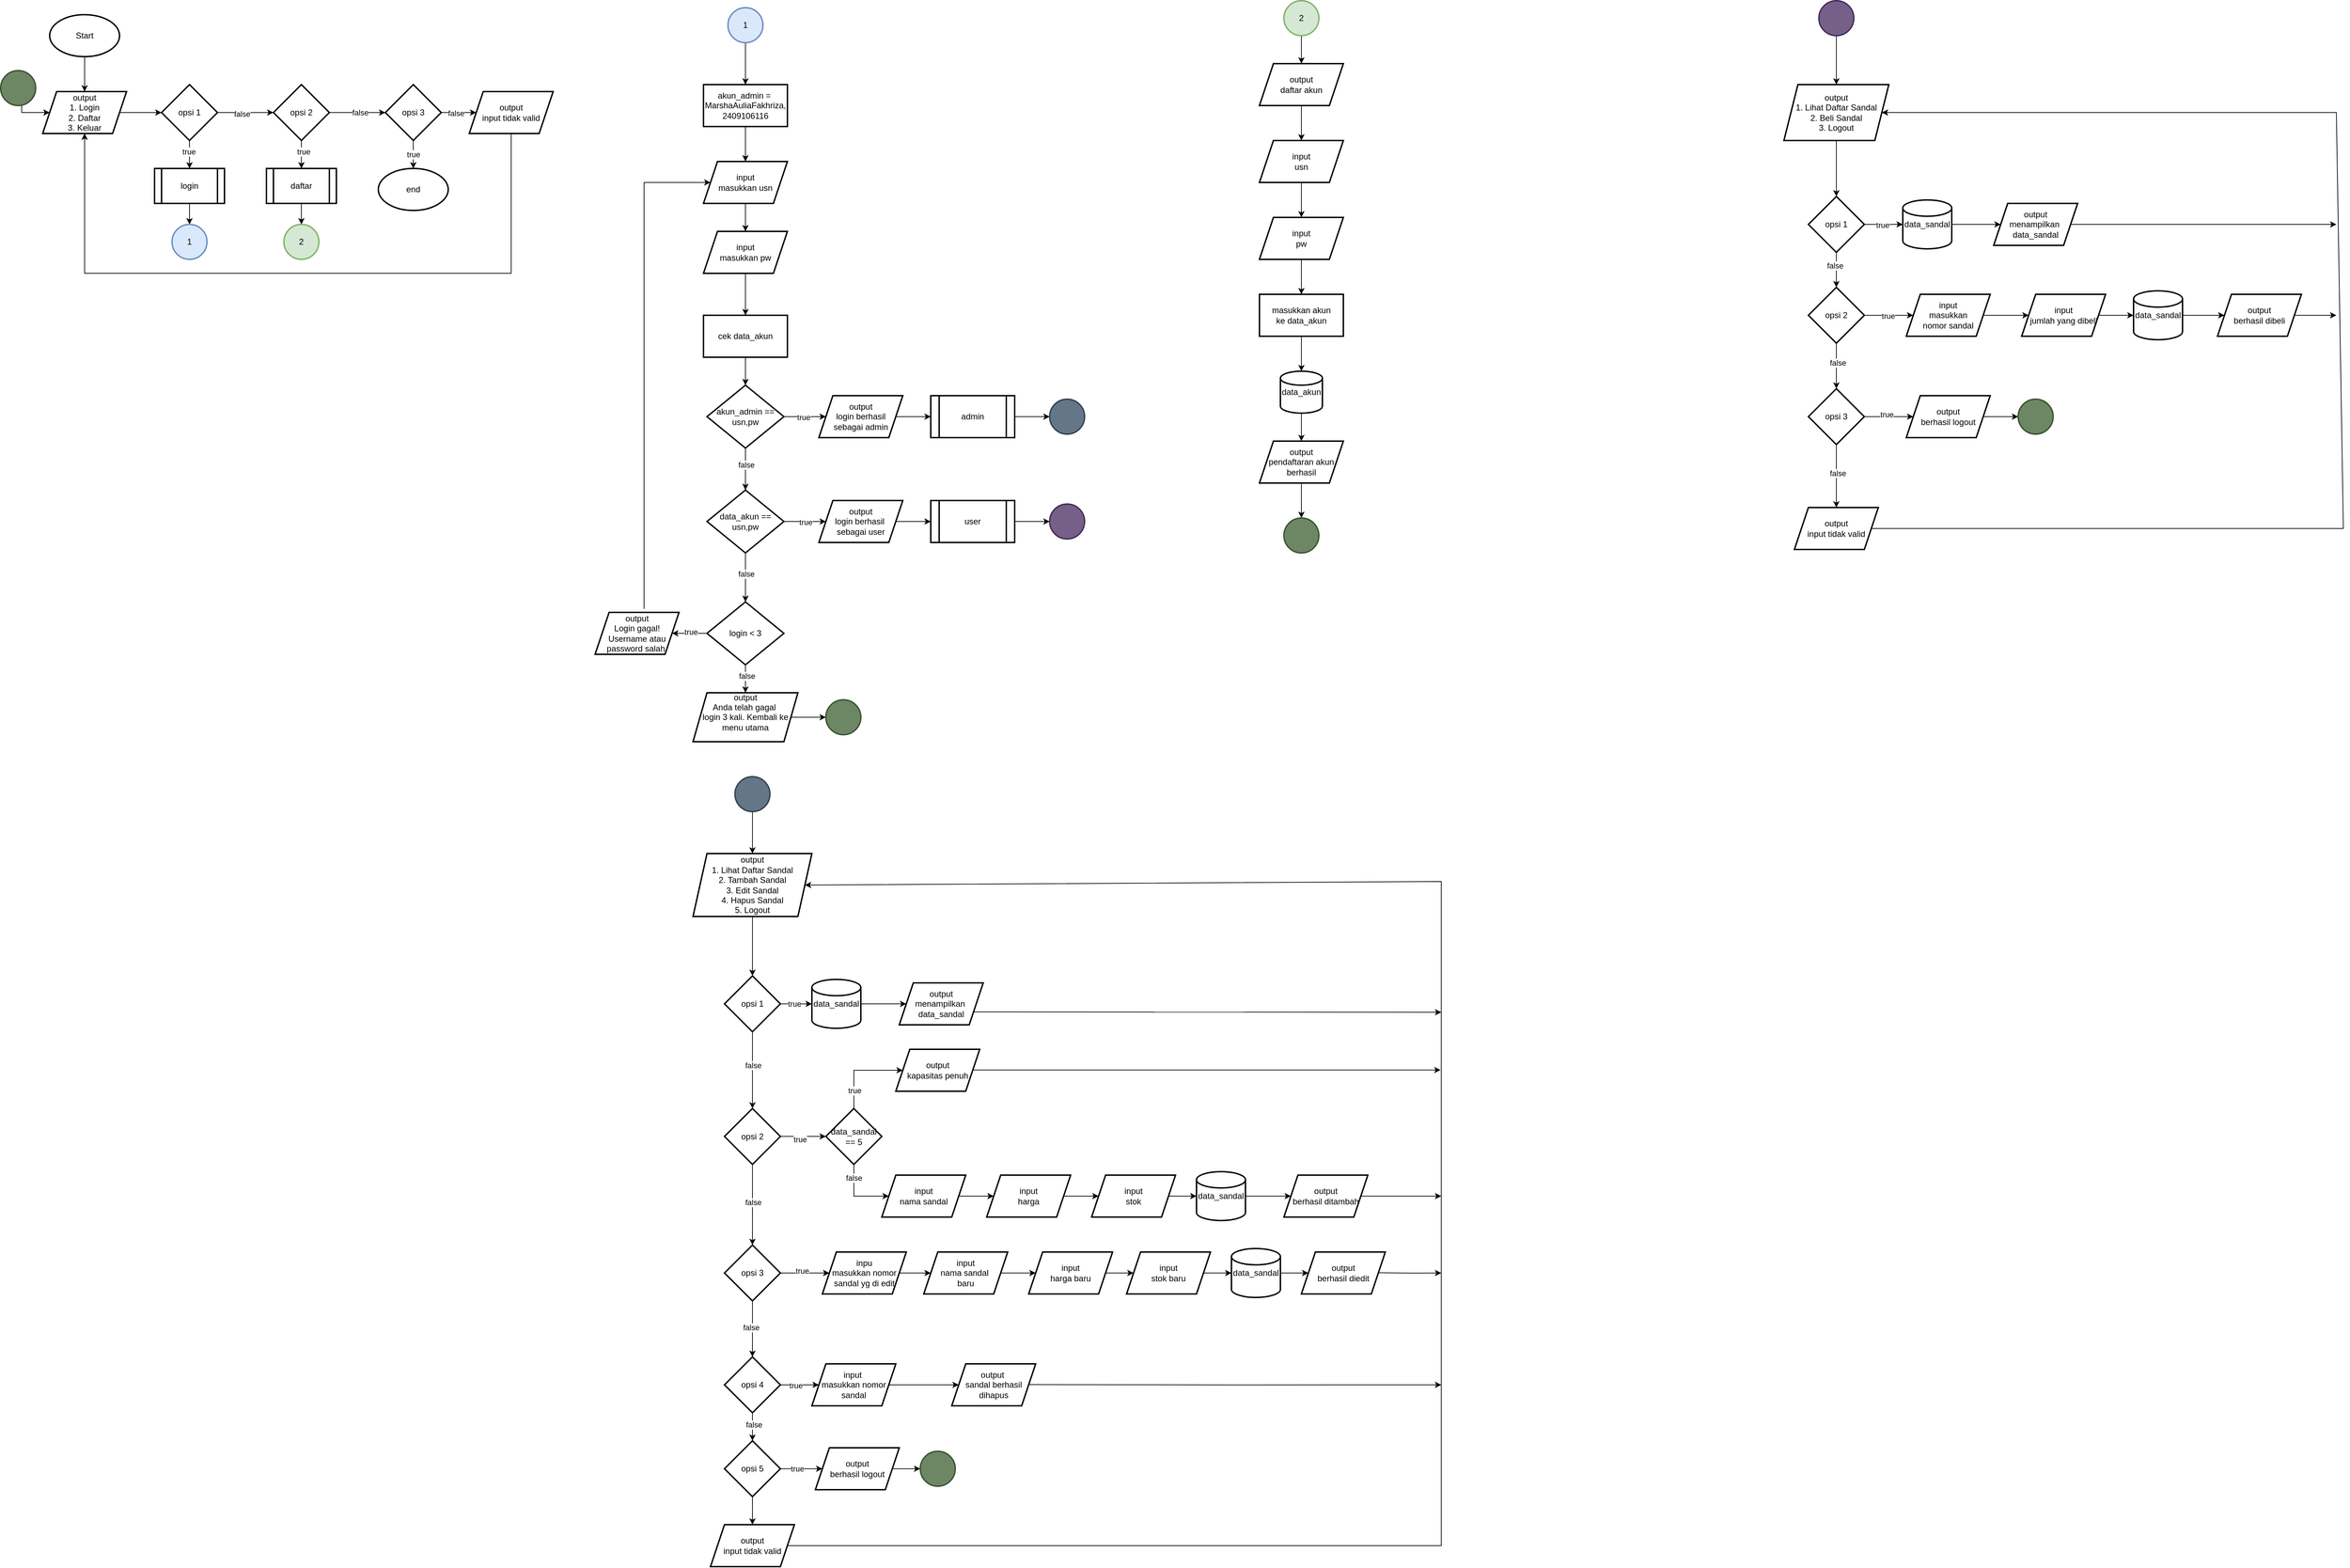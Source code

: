 <mxfile version="26.1.1" pages="6">
  <diagram name="Page-1" id="B9ajltxnWcTQiOBloLtk">
    <mxGraphModel dx="3520" dy="1872" grid="1" gridSize="10" guides="1" tooltips="1" connect="1" arrows="1" fold="1" page="1" pageScale="1" pageWidth="850" pageHeight="1100" math="0" shadow="0">
      <root>
        <mxCell id="0" />
        <mxCell id="1" parent="0" />
        <mxCell id="gnuGHhX0t3bhiIQXMIf--3" value="" style="edgeStyle=orthogonalEdgeStyle;rounded=0;orthogonalLoop=1;jettySize=auto;html=1;" parent="1" source="gnuGHhX0t3bhiIQXMIf--1" target="gnuGHhX0t3bhiIQXMIf--2" edge="1">
          <mxGeometry relative="1" as="geometry" />
        </mxCell>
        <mxCell id="gnuGHhX0t3bhiIQXMIf--1" value="Start" style="strokeWidth=2;html=1;shape=mxgraph.flowchart.start_1;whiteSpace=wrap;" parent="1" vertex="1">
          <mxGeometry x="90" y="50" width="100" height="60" as="geometry" />
        </mxCell>
        <mxCell id="gnuGHhX0t3bhiIQXMIf--5" value="" style="edgeStyle=orthogonalEdgeStyle;rounded=0;orthogonalLoop=1;jettySize=auto;html=1;" parent="1" source="gnuGHhX0t3bhiIQXMIf--2" target="gnuGHhX0t3bhiIQXMIf--4" edge="1">
          <mxGeometry relative="1" as="geometry" />
        </mxCell>
        <mxCell id="gnuGHhX0t3bhiIQXMIf--2" value="output&lt;div&gt;&lt;div&gt;1. Login&lt;/div&gt;&lt;div&gt;2. Daftar&lt;/div&gt;&lt;div&gt;3. Keluar&lt;/div&gt;&lt;/div&gt;" style="shape=parallelogram;perimeter=parallelogramPerimeter;whiteSpace=wrap;html=1;fixedSize=1;strokeWidth=2;" parent="1" vertex="1">
          <mxGeometry x="80" y="160" width="120" height="60" as="geometry" />
        </mxCell>
        <mxCell id="gnuGHhX0t3bhiIQXMIf--7" value="" style="edgeStyle=orthogonalEdgeStyle;rounded=0;orthogonalLoop=1;jettySize=auto;html=1;" parent="1" source="gnuGHhX0t3bhiIQXMIf--4" target="gnuGHhX0t3bhiIQXMIf--6" edge="1">
          <mxGeometry relative="1" as="geometry" />
        </mxCell>
        <mxCell id="gnuGHhX0t3bhiIQXMIf--21" value="false" style="edgeLabel;html=1;align=center;verticalAlign=middle;resizable=0;points=[];" parent="gnuGHhX0t3bhiIQXMIf--7" vertex="1" connectable="0">
          <mxGeometry x="-0.132" y="-2" relative="1" as="geometry">
            <mxPoint as="offset" />
          </mxGeometry>
        </mxCell>
        <mxCell id="gnuGHhX0t3bhiIQXMIf--11" value="" style="edgeStyle=orthogonalEdgeStyle;rounded=0;orthogonalLoop=1;jettySize=auto;html=1;" parent="1" source="gnuGHhX0t3bhiIQXMIf--4" target="gnuGHhX0t3bhiIQXMIf--10" edge="1">
          <mxGeometry relative="1" as="geometry" />
        </mxCell>
        <mxCell id="gnuGHhX0t3bhiIQXMIf--20" value="true" style="edgeLabel;html=1;align=center;verticalAlign=middle;resizable=0;points=[];" parent="gnuGHhX0t3bhiIQXMIf--11" vertex="1" connectable="0">
          <mxGeometry x="-0.219" y="-1" relative="1" as="geometry">
            <mxPoint as="offset" />
          </mxGeometry>
        </mxCell>
        <mxCell id="gnuGHhX0t3bhiIQXMIf--4" value="opsi 1" style="rhombus;whiteSpace=wrap;html=1;strokeWidth=2;" parent="1" vertex="1">
          <mxGeometry x="250" y="150" width="80" height="80" as="geometry" />
        </mxCell>
        <mxCell id="gnuGHhX0t3bhiIQXMIf--9" value="" style="edgeStyle=orthogonalEdgeStyle;rounded=0;orthogonalLoop=1;jettySize=auto;html=1;" parent="1" source="gnuGHhX0t3bhiIQXMIf--6" target="gnuGHhX0t3bhiIQXMIf--8" edge="1">
          <mxGeometry relative="1" as="geometry" />
        </mxCell>
        <mxCell id="gnuGHhX0t3bhiIQXMIf--22" value="false" style="edgeLabel;html=1;align=center;verticalAlign=middle;resizable=0;points=[];" parent="gnuGHhX0t3bhiIQXMIf--9" vertex="1" connectable="0">
          <mxGeometry x="0.092" relative="1" as="geometry">
            <mxPoint as="offset" />
          </mxGeometry>
        </mxCell>
        <mxCell id="gnuGHhX0t3bhiIQXMIf--13" value="" style="edgeStyle=orthogonalEdgeStyle;rounded=0;orthogonalLoop=1;jettySize=auto;html=1;" parent="1" source="gnuGHhX0t3bhiIQXMIf--6" target="gnuGHhX0t3bhiIQXMIf--12" edge="1">
          <mxGeometry relative="1" as="geometry" />
        </mxCell>
        <mxCell id="gnuGHhX0t3bhiIQXMIf--23" value="true" style="edgeLabel;html=1;align=center;verticalAlign=middle;resizable=0;points=[];" parent="gnuGHhX0t3bhiIQXMIf--13" vertex="1" connectable="0">
          <mxGeometry x="-0.219" y="3" relative="1" as="geometry">
            <mxPoint as="offset" />
          </mxGeometry>
        </mxCell>
        <mxCell id="gnuGHhX0t3bhiIQXMIf--6" value="opsi 2" style="rhombus;whiteSpace=wrap;html=1;strokeWidth=2;" parent="1" vertex="1">
          <mxGeometry x="410" y="150" width="80" height="80" as="geometry" />
        </mxCell>
        <mxCell id="gnuGHhX0t3bhiIQXMIf--25" value="" style="edgeStyle=orthogonalEdgeStyle;rounded=0;orthogonalLoop=1;jettySize=auto;html=1;" parent="1" source="gnuGHhX0t3bhiIQXMIf--8" target="gnuGHhX0t3bhiIQXMIf--24" edge="1">
          <mxGeometry relative="1" as="geometry" />
        </mxCell>
        <mxCell id="gnuGHhX0t3bhiIQXMIf--32" value="false" style="edgeLabel;html=1;align=center;verticalAlign=middle;resizable=0;points=[];" parent="gnuGHhX0t3bhiIQXMIf--25" vertex="1" connectable="0">
          <mxGeometry x="-0.187" y="-1" relative="1" as="geometry">
            <mxPoint as="offset" />
          </mxGeometry>
        </mxCell>
        <mxCell id="gnuGHhX0t3bhiIQXMIf--27" value="" style="edgeStyle=orthogonalEdgeStyle;rounded=0;orthogonalLoop=1;jettySize=auto;html=1;" parent="1" source="gnuGHhX0t3bhiIQXMIf--8" target="gnuGHhX0t3bhiIQXMIf--26" edge="1">
          <mxGeometry relative="1" as="geometry" />
        </mxCell>
        <mxCell id="gnuGHhX0t3bhiIQXMIf--29" value="true" style="edgeLabel;html=1;align=center;verticalAlign=middle;resizable=0;points=[];" parent="gnuGHhX0t3bhiIQXMIf--27" vertex="1" connectable="0">
          <mxGeometry x="-0.021" relative="1" as="geometry">
            <mxPoint as="offset" />
          </mxGeometry>
        </mxCell>
        <mxCell id="gnuGHhX0t3bhiIQXMIf--8" value="opsi 3" style="rhombus;whiteSpace=wrap;html=1;strokeWidth=2;" parent="1" vertex="1">
          <mxGeometry x="570" y="150" width="80" height="80" as="geometry" />
        </mxCell>
        <mxCell id="gnuGHhX0t3bhiIQXMIf--17" value="" style="edgeStyle=orthogonalEdgeStyle;rounded=0;orthogonalLoop=1;jettySize=auto;html=1;" parent="1" source="gnuGHhX0t3bhiIQXMIf--10" target="gnuGHhX0t3bhiIQXMIf--16" edge="1">
          <mxGeometry relative="1" as="geometry" />
        </mxCell>
        <mxCell id="gnuGHhX0t3bhiIQXMIf--10" value="login" style="shape=process;whiteSpace=wrap;html=1;backgroundOutline=1;strokeWidth=2;" parent="1" vertex="1">
          <mxGeometry x="240" y="270" width="100" height="50" as="geometry" />
        </mxCell>
        <mxCell id="gnuGHhX0t3bhiIQXMIf--19" value="" style="edgeStyle=orthogonalEdgeStyle;rounded=0;orthogonalLoop=1;jettySize=auto;html=1;" parent="1" source="gnuGHhX0t3bhiIQXMIf--12" target="gnuGHhX0t3bhiIQXMIf--18" edge="1">
          <mxGeometry relative="1" as="geometry" />
        </mxCell>
        <mxCell id="gnuGHhX0t3bhiIQXMIf--12" value="daftar" style="shape=process;whiteSpace=wrap;html=1;backgroundOutline=1;strokeWidth=2;" parent="1" vertex="1">
          <mxGeometry x="400" y="270" width="100" height="50" as="geometry" />
        </mxCell>
        <mxCell id="gnuGHhX0t3bhiIQXMIf--16" value="1" style="ellipse;whiteSpace=wrap;html=1;strokeWidth=2;fillColor=#dae8fc;strokeColor=#6c8ebf;" parent="1" vertex="1">
          <mxGeometry x="265" y="350" width="50" height="50" as="geometry" />
        </mxCell>
        <mxCell id="gnuGHhX0t3bhiIQXMIf--18" value="2" style="ellipse;whiteSpace=wrap;html=1;strokeWidth=2;fillColor=#d5e8d4;strokeColor=#82b366;" parent="1" vertex="1">
          <mxGeometry x="425" y="350" width="50" height="50" as="geometry" />
        </mxCell>
        <mxCell id="gnuGHhX0t3bhiIQXMIf--24" value="output&lt;div&gt;input tidak valid&lt;/div&gt;" style="shape=parallelogram;perimeter=parallelogramPerimeter;whiteSpace=wrap;html=1;fixedSize=1;strokeWidth=2;" parent="1" vertex="1">
          <mxGeometry x="690" y="160" width="120" height="60" as="geometry" />
        </mxCell>
        <mxCell id="gnuGHhX0t3bhiIQXMIf--26" value="end" style="strokeWidth=2;html=1;shape=mxgraph.flowchart.start_1;whiteSpace=wrap;" parent="1" vertex="1">
          <mxGeometry x="560" y="270" width="100" height="60" as="geometry" />
        </mxCell>
        <mxCell id="gnuGHhX0t3bhiIQXMIf--30" value="" style="endArrow=classic;html=1;rounded=0;exitX=0.5;exitY=1;exitDx=0;exitDy=0;entryX=0.5;entryY=1;entryDx=0;entryDy=0;" parent="1" source="gnuGHhX0t3bhiIQXMIf--24" target="gnuGHhX0t3bhiIQXMIf--2" edge="1">
          <mxGeometry width="50" height="50" relative="1" as="geometry">
            <mxPoint x="740" y="230" as="sourcePoint" />
            <mxPoint x="130" y="420" as="targetPoint" />
            <Array as="points">
              <mxPoint x="750" y="420" />
              <mxPoint x="140" y="420" />
            </Array>
          </mxGeometry>
        </mxCell>
        <mxCell id="gnuGHhX0t3bhiIQXMIf--66" value="" style="edgeStyle=orthogonalEdgeStyle;rounded=0;orthogonalLoop=1;jettySize=auto;html=1;" parent="1" source="gnuGHhX0t3bhiIQXMIf--33" target="gnuGHhX0t3bhiIQXMIf--65" edge="1">
          <mxGeometry relative="1" as="geometry" />
        </mxCell>
        <mxCell id="gnuGHhX0t3bhiIQXMIf--33" value="1" style="ellipse;whiteSpace=wrap;html=1;strokeWidth=2;fillColor=#dae8fc;strokeColor=#6c8ebf;" parent="1" vertex="1">
          <mxGeometry x="1060" y="40" width="50" height="50" as="geometry" />
        </mxCell>
        <mxCell id="gnuGHhX0t3bhiIQXMIf--34" value="" style="edgeStyle=orthogonalEdgeStyle;rounded=0;orthogonalLoop=1;jettySize=auto;html=1;" parent="1" source="gnuGHhX0t3bhiIQXMIf--35" target="gnuGHhX0t3bhiIQXMIf--37" edge="1">
          <mxGeometry relative="1" as="geometry" />
        </mxCell>
        <mxCell id="gnuGHhX0t3bhiIQXMIf--35" value="output&lt;div&gt;daftar akun&lt;/div&gt;" style="shape=parallelogram;perimeter=parallelogramPerimeter;whiteSpace=wrap;html=1;fixedSize=1;strokeWidth=2;" parent="1" vertex="1">
          <mxGeometry x="1820" y="120" width="120" height="60" as="geometry" />
        </mxCell>
        <mxCell id="gnuGHhX0t3bhiIQXMIf--36" value="" style="edgeStyle=orthogonalEdgeStyle;rounded=0;orthogonalLoop=1;jettySize=auto;html=1;entryX=0.5;entryY=0;entryDx=0;entryDy=0;" parent="1" source="gnuGHhX0t3bhiIQXMIf--37" target="gnuGHhX0t3bhiIQXMIf--46" edge="1">
          <mxGeometry relative="1" as="geometry">
            <mxPoint x="1880" y="335.0" as="targetPoint" />
          </mxGeometry>
        </mxCell>
        <mxCell id="gnuGHhX0t3bhiIQXMIf--37" value="input&lt;div&gt;usn&lt;/div&gt;" style="shape=parallelogram;perimeter=parallelogramPerimeter;whiteSpace=wrap;html=1;fixedSize=1;strokeWidth=2;" parent="1" vertex="1">
          <mxGeometry x="1820" y="230" width="120" height="60" as="geometry" />
        </mxCell>
        <mxCell id="gnuGHhX0t3bhiIQXMIf--57" value="" style="edgeStyle=orthogonalEdgeStyle;rounded=0;orthogonalLoop=1;jettySize=auto;html=1;" parent="1" source="gnuGHhX0t3bhiIQXMIf--46" target="gnuGHhX0t3bhiIQXMIf--50" edge="1">
          <mxGeometry relative="1" as="geometry" />
        </mxCell>
        <mxCell id="gnuGHhX0t3bhiIQXMIf--46" value="input&lt;div&gt;pw&lt;/div&gt;" style="shape=parallelogram;perimeter=parallelogramPerimeter;whiteSpace=wrap;html=1;fixedSize=1;strokeWidth=2;" parent="1" vertex="1">
          <mxGeometry x="1820" y="340" width="120" height="60" as="geometry" />
        </mxCell>
        <mxCell id="gnuGHhX0t3bhiIQXMIf--59" value="" style="edgeStyle=orthogonalEdgeStyle;rounded=0;orthogonalLoop=1;jettySize=auto;html=1;" parent="1" source="gnuGHhX0t3bhiIQXMIf--50" target="gnuGHhX0t3bhiIQXMIf--58" edge="1">
          <mxGeometry relative="1" as="geometry" />
        </mxCell>
        <mxCell id="gnuGHhX0t3bhiIQXMIf--50" value="masukkan akun&lt;div&gt;ke data_akun&lt;/div&gt;" style="whiteSpace=wrap;html=1;strokeWidth=2;" parent="1" vertex="1">
          <mxGeometry x="1820" y="450" width="120" height="60" as="geometry" />
        </mxCell>
        <mxCell id="gnuGHhX0t3bhiIQXMIf--51" value="" style="edgeStyle=orthogonalEdgeStyle;rounded=0;orthogonalLoop=1;jettySize=auto;html=1;" parent="1" source="gnuGHhX0t3bhiIQXMIf--52" target="gnuGHhX0t3bhiIQXMIf--53" edge="1">
          <mxGeometry relative="1" as="geometry" />
        </mxCell>
        <mxCell id="gnuGHhX0t3bhiIQXMIf--52" value="output&lt;div&gt;pendaftaran akun&lt;/div&gt;&lt;div&gt;berhasil&lt;/div&gt;" style="shape=parallelogram;perimeter=parallelogramPerimeter;whiteSpace=wrap;html=1;fixedSize=1;strokeWidth=2;" parent="1" vertex="1">
          <mxGeometry x="1820" y="660" width="120" height="60" as="geometry" />
        </mxCell>
        <mxCell id="gnuGHhX0t3bhiIQXMIf--53" value="" style="ellipse;whiteSpace=wrap;html=1;strokeWidth=2;fillColor=#6d8764;strokeColor=#3A5431;fontColor=#ffffff;" parent="1" vertex="1">
          <mxGeometry x="1855" y="770" width="50" height="50" as="geometry" />
        </mxCell>
        <mxCell id="gnuGHhX0t3bhiIQXMIf--56" value="" style="edgeStyle=orthogonalEdgeStyle;rounded=0;orthogonalLoop=1;jettySize=auto;html=1;" parent="1" source="gnuGHhX0t3bhiIQXMIf--55" target="gnuGHhX0t3bhiIQXMIf--35" edge="1">
          <mxGeometry relative="1" as="geometry" />
        </mxCell>
        <mxCell id="gnuGHhX0t3bhiIQXMIf--55" value="2" style="ellipse;whiteSpace=wrap;html=1;strokeWidth=2;fillColor=#d5e8d4;strokeColor=#82b366;" parent="1" vertex="1">
          <mxGeometry x="1855" y="30" width="50" height="50" as="geometry" />
        </mxCell>
        <mxCell id="gnuGHhX0t3bhiIQXMIf--60" value="" style="edgeStyle=orthogonalEdgeStyle;rounded=0;orthogonalLoop=1;jettySize=auto;html=1;" parent="1" source="gnuGHhX0t3bhiIQXMIf--58" target="gnuGHhX0t3bhiIQXMIf--52" edge="1">
          <mxGeometry relative="1" as="geometry" />
        </mxCell>
        <mxCell id="gnuGHhX0t3bhiIQXMIf--58" value="data_akun" style="strokeWidth=2;html=1;shape=mxgraph.flowchart.database;whiteSpace=wrap;" parent="1" vertex="1">
          <mxGeometry x="1850" y="560" width="60" height="60" as="geometry" />
        </mxCell>
        <mxCell id="gnuGHhX0t3bhiIQXMIf--62" value="" style="edgeStyle=orthogonalEdgeStyle;rounded=0;orthogonalLoop=1;jettySize=auto;html=1;" parent="1" source="gnuGHhX0t3bhiIQXMIf--61" target="gnuGHhX0t3bhiIQXMIf--2" edge="1">
          <mxGeometry relative="1" as="geometry">
            <Array as="points">
              <mxPoint x="50" y="190" />
            </Array>
          </mxGeometry>
        </mxCell>
        <mxCell id="gnuGHhX0t3bhiIQXMIf--61" value="" style="ellipse;whiteSpace=wrap;html=1;strokeWidth=2;fillColor=#6d8764;strokeColor=#3A5431;fontColor=#ffffff;" parent="1" vertex="1">
          <mxGeometry x="20" y="130" width="50" height="50" as="geometry" />
        </mxCell>
        <mxCell id="gnuGHhX0t3bhiIQXMIf--68" value="" style="edgeStyle=orthogonalEdgeStyle;rounded=0;orthogonalLoop=1;jettySize=auto;html=1;" parent="1" source="gnuGHhX0t3bhiIQXMIf--65" target="gnuGHhX0t3bhiIQXMIf--67" edge="1">
          <mxGeometry relative="1" as="geometry" />
        </mxCell>
        <mxCell id="gnuGHhX0t3bhiIQXMIf--65" value="akun_admin =&amp;nbsp;&lt;div&gt;MarshaAuliaFakhriza,&lt;/div&gt;&lt;div&gt;2409106116&lt;br&gt;&lt;/div&gt;" style="whiteSpace=wrap;html=1;strokeWidth=2;" parent="1" vertex="1">
          <mxGeometry x="1025" y="150" width="120" height="60" as="geometry" />
        </mxCell>
        <mxCell id="gnuGHhX0t3bhiIQXMIf--70" value="" style="edgeStyle=orthogonalEdgeStyle;rounded=0;orthogonalLoop=1;jettySize=auto;html=1;" parent="1" source="gnuGHhX0t3bhiIQXMIf--67" target="gnuGHhX0t3bhiIQXMIf--69" edge="1">
          <mxGeometry relative="1" as="geometry" />
        </mxCell>
        <mxCell id="gnuGHhX0t3bhiIQXMIf--67" value="input&lt;div&gt;masukkan usn&lt;/div&gt;" style="shape=parallelogram;perimeter=parallelogramPerimeter;whiteSpace=wrap;html=1;fixedSize=1;strokeWidth=2;" parent="1" vertex="1">
          <mxGeometry x="1025" y="260" width="120" height="60" as="geometry" />
        </mxCell>
        <mxCell id="gnuGHhX0t3bhiIQXMIf--74" value="" style="edgeStyle=orthogonalEdgeStyle;rounded=0;orthogonalLoop=1;jettySize=auto;html=1;" parent="1" source="gnuGHhX0t3bhiIQXMIf--69" target="gnuGHhX0t3bhiIQXMIf--73" edge="1">
          <mxGeometry relative="1" as="geometry" />
        </mxCell>
        <mxCell id="gnuGHhX0t3bhiIQXMIf--69" value="input&lt;div&gt;masukkan pw&lt;/div&gt;" style="shape=parallelogram;perimeter=parallelogramPerimeter;whiteSpace=wrap;html=1;fixedSize=1;strokeWidth=2;" parent="1" vertex="1">
          <mxGeometry x="1025" y="360" width="120" height="60" as="geometry" />
        </mxCell>
        <mxCell id="gnuGHhX0t3bhiIQXMIf--76" value="" style="edgeStyle=orthogonalEdgeStyle;rounded=0;orthogonalLoop=1;jettySize=auto;html=1;" parent="1" source="gnuGHhX0t3bhiIQXMIf--73" target="gnuGHhX0t3bhiIQXMIf--75" edge="1">
          <mxGeometry relative="1" as="geometry" />
        </mxCell>
        <mxCell id="gnuGHhX0t3bhiIQXMIf--73" value="cek data_akun" style="whiteSpace=wrap;html=1;strokeWidth=2;" parent="1" vertex="1">
          <mxGeometry x="1025" y="480" width="120" height="60" as="geometry" />
        </mxCell>
        <mxCell id="gnuGHhX0t3bhiIQXMIf--80" value="" style="edgeStyle=orthogonalEdgeStyle;rounded=0;orthogonalLoop=1;jettySize=auto;html=1;" parent="1" source="gnuGHhX0t3bhiIQXMIf--75" target="gnuGHhX0t3bhiIQXMIf--79" edge="1">
          <mxGeometry relative="1" as="geometry" />
        </mxCell>
        <mxCell id="gnuGHhX0t3bhiIQXMIf--81" value="true" style="edgeLabel;html=1;align=center;verticalAlign=middle;resizable=0;points=[];" parent="gnuGHhX0t3bhiIQXMIf--80" vertex="1" connectable="0">
          <mxGeometry x="-0.067" y="-1" relative="1" as="geometry">
            <mxPoint as="offset" />
          </mxGeometry>
        </mxCell>
        <mxCell id="gnuGHhX0t3bhiIQXMIf--83" value="" style="edgeStyle=orthogonalEdgeStyle;rounded=0;orthogonalLoop=1;jettySize=auto;html=1;" parent="1" source="gnuGHhX0t3bhiIQXMIf--75" target="gnuGHhX0t3bhiIQXMIf--82" edge="1">
          <mxGeometry relative="1" as="geometry" />
        </mxCell>
        <mxCell id="gnuGHhX0t3bhiIQXMIf--84" value="false" style="edgeLabel;html=1;align=center;verticalAlign=middle;resizable=0;points=[];" parent="gnuGHhX0t3bhiIQXMIf--83" vertex="1" connectable="0">
          <mxGeometry x="-0.221" y="1" relative="1" as="geometry">
            <mxPoint as="offset" />
          </mxGeometry>
        </mxCell>
        <mxCell id="gnuGHhX0t3bhiIQXMIf--75" value="akun_admin ==&lt;div&gt;usn,pw&lt;/div&gt;" style="rhombus;whiteSpace=wrap;html=1;strokeWidth=2;" parent="1" vertex="1">
          <mxGeometry x="1030" y="580" width="110" height="90" as="geometry" />
        </mxCell>
        <mxCell id="gnuGHhX0t3bhiIQXMIf--103" value="" style="edgeStyle=orthogonalEdgeStyle;rounded=0;orthogonalLoop=1;jettySize=auto;html=1;" parent="1" source="gnuGHhX0t3bhiIQXMIf--79" target="gnuGHhX0t3bhiIQXMIf--102" edge="1">
          <mxGeometry relative="1" as="geometry" />
        </mxCell>
        <mxCell id="gnuGHhX0t3bhiIQXMIf--79" value="output&lt;div&gt;login berhasil&lt;/div&gt;&lt;div&gt;sebagai admin&lt;/div&gt;" style="shape=parallelogram;perimeter=parallelogramPerimeter;whiteSpace=wrap;html=1;fixedSize=1;strokeWidth=2;" parent="1" vertex="1">
          <mxGeometry x="1190" y="595" width="120" height="60" as="geometry" />
        </mxCell>
        <mxCell id="gnuGHhX0t3bhiIQXMIf--86" value="" style="edgeStyle=orthogonalEdgeStyle;rounded=0;orthogonalLoop=1;jettySize=auto;html=1;" parent="1" source="gnuGHhX0t3bhiIQXMIf--82" target="gnuGHhX0t3bhiIQXMIf--85" edge="1">
          <mxGeometry relative="1" as="geometry" />
        </mxCell>
        <mxCell id="gnuGHhX0t3bhiIQXMIf--87" value="true" style="edgeLabel;html=1;align=center;verticalAlign=middle;resizable=0;points=[];" parent="gnuGHhX0t3bhiIQXMIf--86" vertex="1" connectable="0">
          <mxGeometry x="0.032" y="-1" relative="1" as="geometry">
            <mxPoint as="offset" />
          </mxGeometry>
        </mxCell>
        <mxCell id="gnuGHhX0t3bhiIQXMIf--89" value="" style="edgeStyle=orthogonalEdgeStyle;rounded=0;orthogonalLoop=1;jettySize=auto;html=1;" parent="1" source="gnuGHhX0t3bhiIQXMIf--82" target="gnuGHhX0t3bhiIQXMIf--88" edge="1">
          <mxGeometry relative="1" as="geometry" />
        </mxCell>
        <mxCell id="gnuGHhX0t3bhiIQXMIf--90" value="false" style="edgeLabel;html=1;align=center;verticalAlign=middle;resizable=0;points=[];" parent="gnuGHhX0t3bhiIQXMIf--89" vertex="1" connectable="0">
          <mxGeometry x="-0.142" y="1" relative="1" as="geometry">
            <mxPoint as="offset" />
          </mxGeometry>
        </mxCell>
        <mxCell id="gnuGHhX0t3bhiIQXMIf--82" value="data_akun ==&lt;div&gt;usn,pw&lt;/div&gt;" style="rhombus;whiteSpace=wrap;html=1;strokeWidth=2;" parent="1" vertex="1">
          <mxGeometry x="1030" y="730" width="110" height="90" as="geometry" />
        </mxCell>
        <mxCell id="gnuGHhX0t3bhiIQXMIf--107" value="" style="edgeStyle=orthogonalEdgeStyle;rounded=0;orthogonalLoop=1;jettySize=auto;html=1;" parent="1" source="gnuGHhX0t3bhiIQXMIf--85" target="gnuGHhX0t3bhiIQXMIf--106" edge="1">
          <mxGeometry relative="1" as="geometry" />
        </mxCell>
        <mxCell id="gnuGHhX0t3bhiIQXMIf--85" value="output&lt;div&gt;login berhasil&amp;nbsp;&lt;/div&gt;&lt;div&gt;sebagai user&lt;/div&gt;" style="shape=parallelogram;perimeter=parallelogramPerimeter;whiteSpace=wrap;html=1;fixedSize=1;strokeWidth=2;" parent="1" vertex="1">
          <mxGeometry x="1190" y="745" width="120" height="60" as="geometry" />
        </mxCell>
        <mxCell id="gnuGHhX0t3bhiIQXMIf--95" value="" style="edgeStyle=orthogonalEdgeStyle;rounded=0;orthogonalLoop=1;jettySize=auto;html=1;" parent="1" source="gnuGHhX0t3bhiIQXMIf--88" target="gnuGHhX0t3bhiIQXMIf--94" edge="1">
          <mxGeometry relative="1" as="geometry" />
        </mxCell>
        <mxCell id="gnuGHhX0t3bhiIQXMIf--99" value="false" style="edgeLabel;html=1;align=center;verticalAlign=middle;resizable=0;points=[];" parent="gnuGHhX0t3bhiIQXMIf--95" vertex="1" connectable="0">
          <mxGeometry x="-0.208" y="2" relative="1" as="geometry">
            <mxPoint as="offset" />
          </mxGeometry>
        </mxCell>
        <mxCell id="gnuGHhX0t3bhiIQXMIf--97" value="" style="edgeStyle=orthogonalEdgeStyle;rounded=0;orthogonalLoop=1;jettySize=auto;html=1;" parent="1" source="gnuGHhX0t3bhiIQXMIf--88" target="gnuGHhX0t3bhiIQXMIf--96" edge="1">
          <mxGeometry relative="1" as="geometry" />
        </mxCell>
        <mxCell id="gnuGHhX0t3bhiIQXMIf--98" value="true" style="edgeLabel;html=1;align=center;verticalAlign=middle;resizable=0;points=[];" parent="gnuGHhX0t3bhiIQXMIf--97" vertex="1" connectable="0">
          <mxGeometry x="-0.08" y="-2" relative="1" as="geometry">
            <mxPoint as="offset" />
          </mxGeometry>
        </mxCell>
        <mxCell id="gnuGHhX0t3bhiIQXMIf--88" value="login &amp;lt; 3" style="rhombus;whiteSpace=wrap;html=1;strokeWidth=2;" parent="1" vertex="1">
          <mxGeometry x="1030" y="890" width="110" height="90" as="geometry" />
        </mxCell>
        <mxCell id="gnuGHhX0t3bhiIQXMIf--92" value="" style="endArrow=classic;html=1;rounded=0;" parent="1" target="gnuGHhX0t3bhiIQXMIf--67" edge="1">
          <mxGeometry width="50" height="50" relative="1" as="geometry">
            <mxPoint x="940" y="900" as="sourcePoint" />
            <mxPoint x="960" y="248.519" as="targetPoint" />
            <Array as="points">
              <mxPoint x="940" y="290" />
            </Array>
          </mxGeometry>
        </mxCell>
        <mxCell id="gnuGHhX0t3bhiIQXMIf--101" value="" style="edgeStyle=orthogonalEdgeStyle;rounded=0;orthogonalLoop=1;jettySize=auto;html=1;" parent="1" source="gnuGHhX0t3bhiIQXMIf--94" target="gnuGHhX0t3bhiIQXMIf--100" edge="1">
          <mxGeometry relative="1" as="geometry" />
        </mxCell>
        <mxCell id="gnuGHhX0t3bhiIQXMIf--94" value="output&lt;div&gt;Anda telah gagal&amp;nbsp;&lt;/div&gt;&lt;div&gt;login 3 kali. Kembali ke menu utama&lt;br&gt;&lt;div&gt;&lt;br&gt;&lt;/div&gt;&lt;/div&gt;" style="shape=parallelogram;perimeter=parallelogramPerimeter;whiteSpace=wrap;html=1;fixedSize=1;strokeWidth=2;" parent="1" vertex="1">
          <mxGeometry x="1010" y="1020" width="150" height="70" as="geometry" />
        </mxCell>
        <mxCell id="gnuGHhX0t3bhiIQXMIf--96" value="output&lt;div&gt;Login gagal! Username atau password salah.&lt;br&gt;&lt;/div&gt;" style="shape=parallelogram;perimeter=parallelogramPerimeter;whiteSpace=wrap;html=1;fixedSize=1;strokeWidth=2;" parent="1" vertex="1">
          <mxGeometry x="870" y="905" width="120" height="60" as="geometry" />
        </mxCell>
        <mxCell id="gnuGHhX0t3bhiIQXMIf--100" value="" style="ellipse;whiteSpace=wrap;html=1;strokeWidth=2;fillColor=#6d8764;strokeColor=#3A5431;fontColor=#ffffff;" parent="1" vertex="1">
          <mxGeometry x="1200" y="1030" width="50" height="50" as="geometry" />
        </mxCell>
        <mxCell id="gnuGHhX0t3bhiIQXMIf--105" value="" style="edgeStyle=orthogonalEdgeStyle;rounded=0;orthogonalLoop=1;jettySize=auto;html=1;" parent="1" source="gnuGHhX0t3bhiIQXMIf--102" target="gnuGHhX0t3bhiIQXMIf--104" edge="1">
          <mxGeometry relative="1" as="geometry" />
        </mxCell>
        <mxCell id="gnuGHhX0t3bhiIQXMIf--102" value="admin" style="shape=process;whiteSpace=wrap;html=1;backgroundOutline=1;strokeWidth=2;" parent="1" vertex="1">
          <mxGeometry x="1350" y="595" width="120" height="60" as="geometry" />
        </mxCell>
        <mxCell id="gnuGHhX0t3bhiIQXMIf--104" value="" style="ellipse;whiteSpace=wrap;html=1;strokeWidth=2;fillColor=#647687;strokeColor=#314354;fontColor=#ffffff;" parent="1" vertex="1">
          <mxGeometry x="1520" y="600" width="50" height="50" as="geometry" />
        </mxCell>
        <mxCell id="gnuGHhX0t3bhiIQXMIf--109" value="" style="edgeStyle=orthogonalEdgeStyle;rounded=0;orthogonalLoop=1;jettySize=auto;html=1;" parent="1" source="gnuGHhX0t3bhiIQXMIf--106" target="gnuGHhX0t3bhiIQXMIf--108" edge="1">
          <mxGeometry relative="1" as="geometry" />
        </mxCell>
        <mxCell id="gnuGHhX0t3bhiIQXMIf--106" value="user" style="shape=process;whiteSpace=wrap;html=1;backgroundOutline=1;strokeWidth=2;" parent="1" vertex="1">
          <mxGeometry x="1350" y="745" width="120" height="60" as="geometry" />
        </mxCell>
        <mxCell id="gnuGHhX0t3bhiIQXMIf--108" value="" style="ellipse;whiteSpace=wrap;html=1;strokeWidth=2;fillColor=#76608a;strokeColor=#432D57;fontColor=#ffffff;" parent="1" vertex="1">
          <mxGeometry x="1520" y="750" width="50" height="50" as="geometry" />
        </mxCell>
        <mxCell id="gnuGHhX0t3bhiIQXMIf--112" value="" style="edgeStyle=orthogonalEdgeStyle;rounded=0;orthogonalLoop=1;jettySize=auto;html=1;" parent="1" source="gnuGHhX0t3bhiIQXMIf--110" target="gnuGHhX0t3bhiIQXMIf--111" edge="1">
          <mxGeometry relative="1" as="geometry" />
        </mxCell>
        <mxCell id="gnuGHhX0t3bhiIQXMIf--110" value="" style="ellipse;whiteSpace=wrap;html=1;strokeWidth=2;fillColor=#647687;strokeColor=#314354;fontColor=#ffffff;" parent="1" vertex="1">
          <mxGeometry x="1070" y="1140" width="50" height="50" as="geometry" />
        </mxCell>
        <mxCell id="gnuGHhX0t3bhiIQXMIf--114" value="" style="edgeStyle=orthogonalEdgeStyle;rounded=0;orthogonalLoop=1;jettySize=auto;html=1;" parent="1" source="gnuGHhX0t3bhiIQXMIf--111" target="gnuGHhX0t3bhiIQXMIf--113" edge="1">
          <mxGeometry relative="1" as="geometry" />
        </mxCell>
        <mxCell id="gnuGHhX0t3bhiIQXMIf--111" value="output&lt;div&gt;&lt;div&gt;1. Lihat Daftar Sandal&lt;/div&gt;&lt;div&gt;2. Tambah Sandal&lt;/div&gt;&lt;div&gt;3. Edit Sandal&lt;/div&gt;&lt;div&gt;4. Hapus Sandal&lt;/div&gt;&lt;div&gt;5. Logout&lt;/div&gt;&lt;/div&gt;" style="shape=parallelogram;perimeter=parallelogramPerimeter;whiteSpace=wrap;html=1;fixedSize=1;strokeWidth=2;" parent="1" vertex="1">
          <mxGeometry x="1010" y="1250" width="170" height="90" as="geometry" />
        </mxCell>
        <mxCell id="gnuGHhX0t3bhiIQXMIf--118" value="" style="edgeStyle=orthogonalEdgeStyle;rounded=0;orthogonalLoop=1;jettySize=auto;html=1;" parent="1" source="gnuGHhX0t3bhiIQXMIf--113" target="gnuGHhX0t3bhiIQXMIf--117" edge="1">
          <mxGeometry relative="1" as="geometry" />
        </mxCell>
        <mxCell id="gnuGHhX0t3bhiIQXMIf--124" value="false" style="edgeLabel;html=1;align=center;verticalAlign=middle;resizable=0;points=[];" parent="gnuGHhX0t3bhiIQXMIf--118" vertex="1" connectable="0">
          <mxGeometry x="-0.125" y="1" relative="1" as="geometry">
            <mxPoint as="offset" />
          </mxGeometry>
        </mxCell>
        <mxCell id="gnuGHhX0t3bhiIQXMIf--120" value="" style="edgeStyle=orthogonalEdgeStyle;rounded=0;orthogonalLoop=1;jettySize=auto;html=1;" parent="1" source="gnuGHhX0t3bhiIQXMIf--113" target="gnuGHhX0t3bhiIQXMIf--119" edge="1">
          <mxGeometry relative="1" as="geometry" />
        </mxCell>
        <mxCell id="gnuGHhX0t3bhiIQXMIf--123" value="true" style="edgeLabel;html=1;align=center;verticalAlign=middle;resizable=0;points=[];" parent="gnuGHhX0t3bhiIQXMIf--120" vertex="1" connectable="0">
          <mxGeometry x="-0.139" relative="1" as="geometry">
            <mxPoint as="offset" />
          </mxGeometry>
        </mxCell>
        <mxCell id="gnuGHhX0t3bhiIQXMIf--113" value="opsi 1" style="rhombus;whiteSpace=wrap;html=1;strokeWidth=2;" parent="1" vertex="1">
          <mxGeometry x="1055" y="1425" width="80" height="80" as="geometry" />
        </mxCell>
        <mxCell id="gnuGHhX0t3bhiIQXMIf--126" value="" style="edgeStyle=orthogonalEdgeStyle;rounded=0;orthogonalLoop=1;jettySize=auto;html=1;" parent="1" source="gnuGHhX0t3bhiIQXMIf--117" target="gnuGHhX0t3bhiIQXMIf--125" edge="1">
          <mxGeometry relative="1" as="geometry" />
        </mxCell>
        <mxCell id="gnuGHhX0t3bhiIQXMIf--158" value="true" style="edgeLabel;html=1;align=center;verticalAlign=middle;resizable=0;points=[];" parent="gnuGHhX0t3bhiIQXMIf--126" vertex="1" connectable="0">
          <mxGeometry x="-0.139" y="-4" relative="1" as="geometry">
            <mxPoint as="offset" />
          </mxGeometry>
        </mxCell>
        <mxCell id="gnuGHhX0t3bhiIQXMIf--144" value="" style="edgeStyle=orthogonalEdgeStyle;rounded=0;orthogonalLoop=1;jettySize=auto;html=1;" parent="1" source="gnuGHhX0t3bhiIQXMIf--117" target="gnuGHhX0t3bhiIQXMIf--143" edge="1">
          <mxGeometry relative="1" as="geometry" />
        </mxCell>
        <mxCell id="gnuGHhX0t3bhiIQXMIf--145" value="false" style="edgeLabel;html=1;align=center;verticalAlign=middle;resizable=0;points=[];" parent="gnuGHhX0t3bhiIQXMIf--144" vertex="1" connectable="0">
          <mxGeometry x="-0.058" y="1" relative="1" as="geometry">
            <mxPoint as="offset" />
          </mxGeometry>
        </mxCell>
        <mxCell id="gnuGHhX0t3bhiIQXMIf--117" value="opsi 2" style="rhombus;whiteSpace=wrap;html=1;strokeWidth=2;" parent="1" vertex="1">
          <mxGeometry x="1055" y="1614.67" width="80" height="80" as="geometry" />
        </mxCell>
        <mxCell id="gnuGHhX0t3bhiIQXMIf--122" value="" style="edgeStyle=orthogonalEdgeStyle;rounded=0;orthogonalLoop=1;jettySize=auto;html=1;" parent="1" source="gnuGHhX0t3bhiIQXMIf--119" target="gnuGHhX0t3bhiIQXMIf--121" edge="1">
          <mxGeometry relative="1" as="geometry" />
        </mxCell>
        <mxCell id="gnuGHhX0t3bhiIQXMIf--119" value="data_sandal" style="strokeWidth=2;html=1;shape=mxgraph.flowchart.database;whiteSpace=wrap;" parent="1" vertex="1">
          <mxGeometry x="1180" y="1430" width="70" height="70" as="geometry" />
        </mxCell>
        <mxCell id="gnuGHhX0t3bhiIQXMIf--121" value="output&lt;div&gt;menampilkan&amp;nbsp;&lt;/div&gt;&lt;div&gt;data_sandal&lt;/div&gt;" style="shape=parallelogram;perimeter=parallelogramPerimeter;whiteSpace=wrap;html=1;fixedSize=1;strokeWidth=2;" parent="1" vertex="1">
          <mxGeometry x="1305" y="1435" width="120" height="60" as="geometry" />
        </mxCell>
        <mxCell id="gnuGHhX0t3bhiIQXMIf--130" value="" style="edgeStyle=orthogonalEdgeStyle;rounded=0;orthogonalLoop=1;jettySize=auto;html=1;" parent="1" source="gnuGHhX0t3bhiIQXMIf--125" target="gnuGHhX0t3bhiIQXMIf--129" edge="1">
          <mxGeometry relative="1" as="geometry">
            <Array as="points">
              <mxPoint x="1240" y="1560" />
            </Array>
          </mxGeometry>
        </mxCell>
        <mxCell id="gnuGHhX0t3bhiIQXMIf--131" value="true" style="edgeLabel;html=1;align=center;verticalAlign=middle;resizable=0;points=[];" parent="gnuGHhX0t3bhiIQXMIf--130" vertex="1" connectable="0">
          <mxGeometry x="-0.588" y="-1" relative="1" as="geometry">
            <mxPoint as="offset" />
          </mxGeometry>
        </mxCell>
        <mxCell id="gnuGHhX0t3bhiIQXMIf--133" value="" style="edgeStyle=orthogonalEdgeStyle;rounded=0;orthogonalLoop=1;jettySize=auto;html=1;" parent="1" source="gnuGHhX0t3bhiIQXMIf--125" target="gnuGHhX0t3bhiIQXMIf--132" edge="1">
          <mxGeometry relative="1" as="geometry">
            <Array as="points">
              <mxPoint x="1240" y="1740" />
            </Array>
          </mxGeometry>
        </mxCell>
        <mxCell id="gnuGHhX0t3bhiIQXMIf--142" value="false" style="edgeLabel;html=1;align=center;verticalAlign=middle;resizable=0;points=[];" parent="gnuGHhX0t3bhiIQXMIf--133" vertex="1" connectable="0">
          <mxGeometry x="-0.6" relative="1" as="geometry">
            <mxPoint as="offset" />
          </mxGeometry>
        </mxCell>
        <mxCell id="gnuGHhX0t3bhiIQXMIf--125" value="data_sandal&lt;div&gt;== 5&lt;/div&gt;" style="rhombus;whiteSpace=wrap;html=1;strokeWidth=2;" parent="1" vertex="1">
          <mxGeometry x="1200" y="1614.67" width="80" height="80" as="geometry" />
        </mxCell>
        <mxCell id="gnuGHhX0t3bhiIQXMIf--129" value="output&lt;div&gt;kapasitas penuh&lt;/div&gt;" style="shape=parallelogram;perimeter=parallelogramPerimeter;whiteSpace=wrap;html=1;fixedSize=1;strokeWidth=2;" parent="1" vertex="1">
          <mxGeometry x="1300" y="1530" width="120" height="60" as="geometry" />
        </mxCell>
        <mxCell id="gnuGHhX0t3bhiIQXMIf--135" value="" style="edgeStyle=orthogonalEdgeStyle;rounded=0;orthogonalLoop=1;jettySize=auto;html=1;" parent="1" source="gnuGHhX0t3bhiIQXMIf--132" target="gnuGHhX0t3bhiIQXMIf--134" edge="1">
          <mxGeometry relative="1" as="geometry" />
        </mxCell>
        <mxCell id="gnuGHhX0t3bhiIQXMIf--132" value="input&lt;div&gt;nama sandal&lt;/div&gt;" style="shape=parallelogram;perimeter=parallelogramPerimeter;whiteSpace=wrap;html=1;fixedSize=1;strokeWidth=2;" parent="1" vertex="1">
          <mxGeometry x="1280" y="1710" width="120" height="60" as="geometry" />
        </mxCell>
        <mxCell id="gnuGHhX0t3bhiIQXMIf--137" value="" style="edgeStyle=orthogonalEdgeStyle;rounded=0;orthogonalLoop=1;jettySize=auto;html=1;" parent="1" source="gnuGHhX0t3bhiIQXMIf--134" target="gnuGHhX0t3bhiIQXMIf--136" edge="1">
          <mxGeometry relative="1" as="geometry" />
        </mxCell>
        <mxCell id="gnuGHhX0t3bhiIQXMIf--134" value="input&lt;div&gt;harga&lt;/div&gt;" style="shape=parallelogram;perimeter=parallelogramPerimeter;whiteSpace=wrap;html=1;fixedSize=1;strokeWidth=2;" parent="1" vertex="1">
          <mxGeometry x="1430" y="1710" width="120" height="60" as="geometry" />
        </mxCell>
        <mxCell id="gnuGHhX0t3bhiIQXMIf--139" value="" style="edgeStyle=orthogonalEdgeStyle;rounded=0;orthogonalLoop=1;jettySize=auto;html=1;" parent="1" source="gnuGHhX0t3bhiIQXMIf--136" target="gnuGHhX0t3bhiIQXMIf--138" edge="1">
          <mxGeometry relative="1" as="geometry" />
        </mxCell>
        <mxCell id="gnuGHhX0t3bhiIQXMIf--136" value="input&lt;div&gt;stok&lt;/div&gt;" style="shape=parallelogram;perimeter=parallelogramPerimeter;whiteSpace=wrap;html=1;fixedSize=1;strokeWidth=2;" parent="1" vertex="1">
          <mxGeometry x="1580" y="1710" width="120" height="60" as="geometry" />
        </mxCell>
        <mxCell id="gnuGHhX0t3bhiIQXMIf--141" value="" style="edgeStyle=orthogonalEdgeStyle;rounded=0;orthogonalLoop=1;jettySize=auto;html=1;" parent="1" source="gnuGHhX0t3bhiIQXMIf--138" target="gnuGHhX0t3bhiIQXMIf--140" edge="1">
          <mxGeometry relative="1" as="geometry" />
        </mxCell>
        <mxCell id="gnuGHhX0t3bhiIQXMIf--138" value="data_sandal" style="strokeWidth=2;html=1;shape=mxgraph.flowchart.database;whiteSpace=wrap;" parent="1" vertex="1">
          <mxGeometry x="1730" y="1705" width="70" height="70" as="geometry" />
        </mxCell>
        <mxCell id="gnuGHhX0t3bhiIQXMIf--140" value="output&lt;div&gt;berhasil ditambah&lt;/div&gt;" style="shape=parallelogram;perimeter=parallelogramPerimeter;whiteSpace=wrap;html=1;fixedSize=1;strokeWidth=2;" parent="1" vertex="1">
          <mxGeometry x="1855" y="1710" width="120" height="60" as="geometry" />
        </mxCell>
        <mxCell id="gnuGHhX0t3bhiIQXMIf--147" value="" style="edgeStyle=orthogonalEdgeStyle;rounded=0;orthogonalLoop=1;jettySize=auto;html=1;" parent="1" source="gnuGHhX0t3bhiIQXMIf--143" target="gnuGHhX0t3bhiIQXMIf--146" edge="1">
          <mxGeometry relative="1" as="geometry" />
        </mxCell>
        <mxCell id="gnuGHhX0t3bhiIQXMIf--159" value="true" style="edgeLabel;html=1;align=center;verticalAlign=middle;resizable=0;points=[];" parent="gnuGHhX0t3bhiIQXMIf--147" vertex="1" connectable="0">
          <mxGeometry x="-0.124" y="3" relative="1" as="geometry">
            <mxPoint as="offset" />
          </mxGeometry>
        </mxCell>
        <mxCell id="gnuGHhX0t3bhiIQXMIf--161" value="" style="edgeStyle=orthogonalEdgeStyle;rounded=0;orthogonalLoop=1;jettySize=auto;html=1;" parent="1" source="gnuGHhX0t3bhiIQXMIf--143" target="gnuGHhX0t3bhiIQXMIf--160" edge="1">
          <mxGeometry relative="1" as="geometry" />
        </mxCell>
        <mxCell id="gnuGHhX0t3bhiIQXMIf--162" value="false" style="edgeLabel;html=1;align=center;verticalAlign=middle;resizable=0;points=[];" parent="gnuGHhX0t3bhiIQXMIf--161" vertex="1" connectable="0">
          <mxGeometry x="-0.061" y="-2" relative="1" as="geometry">
            <mxPoint as="offset" />
          </mxGeometry>
        </mxCell>
        <mxCell id="gnuGHhX0t3bhiIQXMIf--143" value="opsi 3" style="rhombus;whiteSpace=wrap;html=1;strokeWidth=2;" parent="1" vertex="1">
          <mxGeometry x="1055" y="1810" width="80" height="80" as="geometry" />
        </mxCell>
        <mxCell id="gnuGHhX0t3bhiIQXMIf--149" value="" style="edgeStyle=orthogonalEdgeStyle;rounded=0;orthogonalLoop=1;jettySize=auto;html=1;" parent="1" source="gnuGHhX0t3bhiIQXMIf--146" target="gnuGHhX0t3bhiIQXMIf--148" edge="1">
          <mxGeometry relative="1" as="geometry" />
        </mxCell>
        <mxCell id="gnuGHhX0t3bhiIQXMIf--146" value="inpu&lt;div&gt;masukkan nomor&lt;/div&gt;&lt;div&gt;sandal yg di edit&lt;/div&gt;" style="shape=parallelogram;perimeter=parallelogramPerimeter;whiteSpace=wrap;html=1;fixedSize=1;strokeWidth=2;" parent="1" vertex="1">
          <mxGeometry x="1195" y="1820" width="120" height="60" as="geometry" />
        </mxCell>
        <mxCell id="gnuGHhX0t3bhiIQXMIf--151" value="" style="edgeStyle=orthogonalEdgeStyle;rounded=0;orthogonalLoop=1;jettySize=auto;html=1;" parent="1" source="gnuGHhX0t3bhiIQXMIf--148" target="gnuGHhX0t3bhiIQXMIf--150" edge="1">
          <mxGeometry relative="1" as="geometry" />
        </mxCell>
        <mxCell id="gnuGHhX0t3bhiIQXMIf--148" value="input&lt;div&gt;nama sandal&amp;nbsp;&lt;/div&gt;&lt;div&gt;baru&lt;/div&gt;" style="shape=parallelogram;perimeter=parallelogramPerimeter;whiteSpace=wrap;html=1;fixedSize=1;strokeWidth=2;" parent="1" vertex="1">
          <mxGeometry x="1340" y="1820" width="120" height="60" as="geometry" />
        </mxCell>
        <mxCell id="gnuGHhX0t3bhiIQXMIf--153" value="" style="edgeStyle=orthogonalEdgeStyle;rounded=0;orthogonalLoop=1;jettySize=auto;html=1;" parent="1" source="gnuGHhX0t3bhiIQXMIf--150" target="gnuGHhX0t3bhiIQXMIf--152" edge="1">
          <mxGeometry relative="1" as="geometry" />
        </mxCell>
        <mxCell id="gnuGHhX0t3bhiIQXMIf--150" value="input&lt;div&gt;harga baru&lt;/div&gt;" style="shape=parallelogram;perimeter=parallelogramPerimeter;whiteSpace=wrap;html=1;fixedSize=1;strokeWidth=2;" parent="1" vertex="1">
          <mxGeometry x="1490" y="1820" width="120" height="60" as="geometry" />
        </mxCell>
        <mxCell id="gnuGHhX0t3bhiIQXMIf--155" value="" style="edgeStyle=orthogonalEdgeStyle;rounded=0;orthogonalLoop=1;jettySize=auto;html=1;" parent="1" source="gnuGHhX0t3bhiIQXMIf--152" target="gnuGHhX0t3bhiIQXMIf--154" edge="1">
          <mxGeometry relative="1" as="geometry" />
        </mxCell>
        <mxCell id="gnuGHhX0t3bhiIQXMIf--152" value="input&lt;div&gt;stok baru&lt;/div&gt;" style="shape=parallelogram;perimeter=parallelogramPerimeter;whiteSpace=wrap;html=1;fixedSize=1;strokeWidth=2;" parent="1" vertex="1">
          <mxGeometry x="1630" y="1820" width="120" height="60" as="geometry" />
        </mxCell>
        <mxCell id="gnuGHhX0t3bhiIQXMIf--157" value="" style="edgeStyle=orthogonalEdgeStyle;rounded=0;orthogonalLoop=1;jettySize=auto;html=1;" parent="1" source="gnuGHhX0t3bhiIQXMIf--154" target="gnuGHhX0t3bhiIQXMIf--156" edge="1">
          <mxGeometry relative="1" as="geometry" />
        </mxCell>
        <mxCell id="gnuGHhX0t3bhiIQXMIf--154" value="data_sandal" style="strokeWidth=2;html=1;shape=mxgraph.flowchart.database;whiteSpace=wrap;" parent="1" vertex="1">
          <mxGeometry x="1780" y="1815" width="70" height="70" as="geometry" />
        </mxCell>
        <mxCell id="gnuGHhX0t3bhiIQXMIf--156" value="output&lt;div&gt;berhasil diedit&lt;/div&gt;" style="shape=parallelogram;perimeter=parallelogramPerimeter;whiteSpace=wrap;html=1;fixedSize=1;strokeWidth=2;" parent="1" vertex="1">
          <mxGeometry x="1880" y="1820" width="120" height="60" as="geometry" />
        </mxCell>
        <mxCell id="gnuGHhX0t3bhiIQXMIf--164" value="" style="edgeStyle=orthogonalEdgeStyle;rounded=0;orthogonalLoop=1;jettySize=auto;html=1;" parent="1" source="gnuGHhX0t3bhiIQXMIf--160" target="gnuGHhX0t3bhiIQXMIf--163" edge="1">
          <mxGeometry relative="1" as="geometry" />
        </mxCell>
        <mxCell id="gnuGHhX0t3bhiIQXMIf--167" value="true" style="edgeLabel;html=1;align=center;verticalAlign=middle;resizable=0;points=[];" parent="gnuGHhX0t3bhiIQXMIf--164" vertex="1" connectable="0">
          <mxGeometry x="-0.2" y="-1" relative="1" as="geometry">
            <mxPoint as="offset" />
          </mxGeometry>
        </mxCell>
        <mxCell id="gnuGHhX0t3bhiIQXMIf--169" value="" style="edgeStyle=orthogonalEdgeStyle;rounded=0;orthogonalLoop=1;jettySize=auto;html=1;" parent="1" source="gnuGHhX0t3bhiIQXMIf--160" target="gnuGHhX0t3bhiIQXMIf--168" edge="1">
          <mxGeometry relative="1" as="geometry" />
        </mxCell>
        <mxCell id="gnuGHhX0t3bhiIQXMIf--170" value="false" style="edgeLabel;html=1;align=center;verticalAlign=middle;resizable=0;points=[];" parent="gnuGHhX0t3bhiIQXMIf--169" vertex="1" connectable="0">
          <mxGeometry x="-0.167" y="2" relative="1" as="geometry">
            <mxPoint as="offset" />
          </mxGeometry>
        </mxCell>
        <mxCell id="gnuGHhX0t3bhiIQXMIf--160" value="opsi 4" style="rhombus;whiteSpace=wrap;html=1;strokeWidth=2;" parent="1" vertex="1">
          <mxGeometry x="1055" y="1970" width="80" height="80" as="geometry" />
        </mxCell>
        <mxCell id="gnuGHhX0t3bhiIQXMIf--166" value="" style="edgeStyle=orthogonalEdgeStyle;rounded=0;orthogonalLoop=1;jettySize=auto;html=1;" parent="1" source="gnuGHhX0t3bhiIQXMIf--163" target="gnuGHhX0t3bhiIQXMIf--165" edge="1">
          <mxGeometry relative="1" as="geometry" />
        </mxCell>
        <mxCell id="gnuGHhX0t3bhiIQXMIf--163" value="input&amp;nbsp;&lt;div&gt;masukkan nomor&lt;/div&gt;&lt;div&gt;sandal&lt;/div&gt;" style="shape=parallelogram;perimeter=parallelogramPerimeter;whiteSpace=wrap;html=1;fixedSize=1;strokeWidth=2;" parent="1" vertex="1">
          <mxGeometry x="1180" y="1980" width="120" height="60" as="geometry" />
        </mxCell>
        <mxCell id="gnuGHhX0t3bhiIQXMIf--165" value="output&amp;nbsp;&lt;div&gt;sandal berhasil dihapus&lt;/div&gt;" style="shape=parallelogram;perimeter=parallelogramPerimeter;whiteSpace=wrap;html=1;fixedSize=1;strokeWidth=2;" parent="1" vertex="1">
          <mxGeometry x="1380" y="1980" width="120" height="60" as="geometry" />
        </mxCell>
        <mxCell id="gnuGHhX0t3bhiIQXMIf--172" value="" style="edgeStyle=orthogonalEdgeStyle;rounded=0;orthogonalLoop=1;jettySize=auto;html=1;" parent="1" source="gnuGHhX0t3bhiIQXMIf--168" target="gnuGHhX0t3bhiIQXMIf--171" edge="1">
          <mxGeometry relative="1" as="geometry" />
        </mxCell>
        <mxCell id="gnuGHhX0t3bhiIQXMIf--173" value="true" style="edgeLabel;html=1;align=center;verticalAlign=middle;resizable=0;points=[];" parent="gnuGHhX0t3bhiIQXMIf--172" vertex="1" connectable="0">
          <mxGeometry x="-0.216" relative="1" as="geometry">
            <mxPoint as="offset" />
          </mxGeometry>
        </mxCell>
        <mxCell id="gnuGHhX0t3bhiIQXMIf--177" value="" style="edgeStyle=orthogonalEdgeStyle;rounded=0;orthogonalLoop=1;jettySize=auto;html=1;" parent="1" source="gnuGHhX0t3bhiIQXMIf--168" target="gnuGHhX0t3bhiIQXMIf--176" edge="1">
          <mxGeometry relative="1" as="geometry" />
        </mxCell>
        <mxCell id="gnuGHhX0t3bhiIQXMIf--168" value="opsi 5" style="rhombus;whiteSpace=wrap;html=1;strokeWidth=2;" parent="1" vertex="1">
          <mxGeometry x="1055" y="2090" width="80" height="80" as="geometry" />
        </mxCell>
        <mxCell id="gnuGHhX0t3bhiIQXMIf--175" value="" style="edgeStyle=orthogonalEdgeStyle;rounded=0;orthogonalLoop=1;jettySize=auto;html=1;" parent="1" source="gnuGHhX0t3bhiIQXMIf--171" target="gnuGHhX0t3bhiIQXMIf--174" edge="1">
          <mxGeometry relative="1" as="geometry" />
        </mxCell>
        <mxCell id="gnuGHhX0t3bhiIQXMIf--171" value="output&lt;div&gt;berhasil logout&lt;/div&gt;" style="shape=parallelogram;perimeter=parallelogramPerimeter;whiteSpace=wrap;html=1;fixedSize=1;strokeWidth=2;" parent="1" vertex="1">
          <mxGeometry x="1185" y="2100" width="120" height="60" as="geometry" />
        </mxCell>
        <mxCell id="gnuGHhX0t3bhiIQXMIf--174" value="" style="ellipse;whiteSpace=wrap;html=1;strokeWidth=2;fillColor=#6d8764;strokeColor=#3A5431;fontColor=#ffffff;" parent="1" vertex="1">
          <mxGeometry x="1335" y="2105" width="50" height="50" as="geometry" />
        </mxCell>
        <mxCell id="gnuGHhX0t3bhiIQXMIf--176" value="&lt;div&gt;output&lt;/div&gt;input tidak valid" style="shape=parallelogram;perimeter=parallelogramPerimeter;whiteSpace=wrap;html=1;fixedSize=1;strokeWidth=2;" parent="1" vertex="1">
          <mxGeometry x="1035" y="2210" width="120" height="60" as="geometry" />
        </mxCell>
        <mxCell id="gnuGHhX0t3bhiIQXMIf--178" value="" style="endArrow=classic;html=1;rounded=0;exitX=1;exitY=0.5;exitDx=0;exitDy=0;entryX=1;entryY=0.5;entryDx=0;entryDy=0;" parent="1" source="gnuGHhX0t3bhiIQXMIf--176" target="gnuGHhX0t3bhiIQXMIf--111" edge="1">
          <mxGeometry width="50" height="50" relative="1" as="geometry">
            <mxPoint x="1190" y="2260" as="sourcePoint" />
            <mxPoint x="2060" y="1300" as="targetPoint" />
            <Array as="points">
              <mxPoint x="2080" y="2240" />
              <mxPoint x="2080" y="1290" />
            </Array>
          </mxGeometry>
        </mxCell>
        <mxCell id="gnuGHhX0t3bhiIQXMIf--179" value="" style="endArrow=classic;html=1;rounded=0;exitX=1;exitY=0.75;exitDx=0;exitDy=0;" parent="1" source="gnuGHhX0t3bhiIQXMIf--121" edge="1">
          <mxGeometry width="50" height="50" relative="1" as="geometry">
            <mxPoint x="1630" y="1690" as="sourcePoint" />
            <mxPoint x="2080" y="1477" as="targetPoint" />
          </mxGeometry>
        </mxCell>
        <mxCell id="gnuGHhX0t3bhiIQXMIf--180" value="" style="endArrow=classic;html=1;rounded=0;exitX=1;exitY=0.75;exitDx=0;exitDy=0;" parent="1" edge="1">
          <mxGeometry width="50" height="50" relative="1" as="geometry">
            <mxPoint x="1410" y="1559.6" as="sourcePoint" />
            <mxPoint x="2079" y="1559.6" as="targetPoint" />
          </mxGeometry>
        </mxCell>
        <mxCell id="gnuGHhX0t3bhiIQXMIf--181" value="" style="edgeStyle=orthogonalEdgeStyle;rounded=0;orthogonalLoop=1;jettySize=auto;html=1;exitX=1;exitY=0.5;exitDx=0;exitDy=0;" parent="1" source="gnuGHhX0t3bhiIQXMIf--140" edge="1">
          <mxGeometry relative="1" as="geometry">
            <mxPoint x="1975" y="1739.6" as="sourcePoint" />
            <mxPoint x="2080" y="1740" as="targetPoint" />
          </mxGeometry>
        </mxCell>
        <mxCell id="gnuGHhX0t3bhiIQXMIf--182" value="" style="edgeStyle=orthogonalEdgeStyle;rounded=0;orthogonalLoop=1;jettySize=auto;html=1;" parent="1" edge="1">
          <mxGeometry relative="1" as="geometry">
            <mxPoint x="1990" y="1849.6" as="sourcePoint" />
            <mxPoint x="2080" y="1850" as="targetPoint" />
          </mxGeometry>
        </mxCell>
        <mxCell id="gnuGHhX0t3bhiIQXMIf--183" value="" style="edgeStyle=orthogonalEdgeStyle;rounded=0;orthogonalLoop=1;jettySize=auto;html=1;" parent="1" edge="1">
          <mxGeometry relative="1" as="geometry">
            <mxPoint x="1490" y="2009.6" as="sourcePoint" />
            <mxPoint x="2080" y="2010" as="targetPoint" />
          </mxGeometry>
        </mxCell>
        <mxCell id="gnuGHhX0t3bhiIQXMIf--186" value="" style="edgeStyle=orthogonalEdgeStyle;rounded=0;orthogonalLoop=1;jettySize=auto;html=1;" parent="1" source="gnuGHhX0t3bhiIQXMIf--184" target="gnuGHhX0t3bhiIQXMIf--185" edge="1">
          <mxGeometry relative="1" as="geometry" />
        </mxCell>
        <mxCell id="gnuGHhX0t3bhiIQXMIf--184" value="" style="ellipse;whiteSpace=wrap;html=1;strokeWidth=2;fillColor=#76608a;strokeColor=#432D57;fontColor=#ffffff;" parent="1" vertex="1">
          <mxGeometry x="2620" y="30" width="50" height="50" as="geometry" />
        </mxCell>
        <mxCell id="gnuGHhX0t3bhiIQXMIf--188" value="" style="edgeStyle=orthogonalEdgeStyle;rounded=0;orthogonalLoop=1;jettySize=auto;html=1;" parent="1" source="gnuGHhX0t3bhiIQXMIf--185" target="gnuGHhX0t3bhiIQXMIf--187" edge="1">
          <mxGeometry relative="1" as="geometry" />
        </mxCell>
        <mxCell id="gnuGHhX0t3bhiIQXMIf--185" value="output&lt;div&gt;&lt;div&gt;1. Lihat Daftar Sandal&lt;/div&gt;&lt;div&gt;2. Beli Sandal&lt;/div&gt;&lt;div&gt;3. Logout&lt;/div&gt;&lt;/div&gt;" style="shape=parallelogram;perimeter=parallelogramPerimeter;whiteSpace=wrap;html=1;fixedSize=1;strokeWidth=2;" parent="1" vertex="1">
          <mxGeometry x="2570" y="150" width="150" height="80" as="geometry" />
        </mxCell>
        <mxCell id="gnuGHhX0t3bhiIQXMIf--191" value="" style="edgeStyle=orthogonalEdgeStyle;rounded=0;orthogonalLoop=1;jettySize=auto;html=1;" parent="1" source="gnuGHhX0t3bhiIQXMIf--187" target="gnuGHhX0t3bhiIQXMIf--189" edge="1">
          <mxGeometry relative="1" as="geometry" />
        </mxCell>
        <mxCell id="gnuGHhX0t3bhiIQXMIf--193" value="true" style="edgeLabel;html=1;align=center;verticalAlign=middle;resizable=0;points=[];" parent="gnuGHhX0t3bhiIQXMIf--191" vertex="1" connectable="0">
          <mxGeometry x="-0.059" y="-1" relative="1" as="geometry">
            <mxPoint as="offset" />
          </mxGeometry>
        </mxCell>
        <mxCell id="gnuGHhX0t3bhiIQXMIf--197" value="" style="edgeStyle=orthogonalEdgeStyle;rounded=0;orthogonalLoop=1;jettySize=auto;html=1;" parent="1" source="gnuGHhX0t3bhiIQXMIf--187" target="gnuGHhX0t3bhiIQXMIf--196" edge="1">
          <mxGeometry relative="1" as="geometry" />
        </mxCell>
        <mxCell id="gnuGHhX0t3bhiIQXMIf--208" value="false" style="edgeLabel;html=1;align=center;verticalAlign=middle;resizable=0;points=[];" parent="gnuGHhX0t3bhiIQXMIf--197" vertex="1" connectable="0">
          <mxGeometry x="-0.24" y="-2" relative="1" as="geometry">
            <mxPoint as="offset" />
          </mxGeometry>
        </mxCell>
        <mxCell id="gnuGHhX0t3bhiIQXMIf--187" value="opsi 1" style="rhombus;whiteSpace=wrap;html=1;strokeWidth=2;" parent="1" vertex="1">
          <mxGeometry x="2605" y="310" width="80" height="80" as="geometry" />
        </mxCell>
        <mxCell id="gnuGHhX0t3bhiIQXMIf--192" value="" style="edgeStyle=orthogonalEdgeStyle;rounded=0;orthogonalLoop=1;jettySize=auto;html=1;" parent="1" source="gnuGHhX0t3bhiIQXMIf--189" target="gnuGHhX0t3bhiIQXMIf--190" edge="1">
          <mxGeometry relative="1" as="geometry" />
        </mxCell>
        <mxCell id="gnuGHhX0t3bhiIQXMIf--189" value="data_sandal" style="strokeWidth=2;html=1;shape=mxgraph.flowchart.database;whiteSpace=wrap;" parent="1" vertex="1">
          <mxGeometry x="2740" y="315" width="70" height="70" as="geometry" />
        </mxCell>
        <mxCell id="gnuGHhX0t3bhiIQXMIf--190" value="output&lt;div&gt;menampilkan&amp;nbsp;&lt;/div&gt;&lt;div&gt;data_sandal&lt;/div&gt;" style="shape=parallelogram;perimeter=parallelogramPerimeter;whiteSpace=wrap;html=1;fixedSize=1;strokeWidth=2;" parent="1" vertex="1">
          <mxGeometry x="2870" y="320" width="120" height="60" as="geometry" />
        </mxCell>
        <mxCell id="gnuGHhX0t3bhiIQXMIf--199" value="" style="edgeStyle=orthogonalEdgeStyle;rounded=0;orthogonalLoop=1;jettySize=auto;html=1;" parent="1" source="gnuGHhX0t3bhiIQXMIf--196" target="gnuGHhX0t3bhiIQXMIf--198" edge="1">
          <mxGeometry relative="1" as="geometry" />
        </mxCell>
        <mxCell id="gnuGHhX0t3bhiIQXMIf--200" value="true" style="edgeLabel;html=1;align=center;verticalAlign=middle;resizable=0;points=[];" parent="gnuGHhX0t3bhiIQXMIf--199" vertex="1" connectable="0">
          <mxGeometry x="-0.025" y="-1" relative="1" as="geometry">
            <mxPoint as="offset" />
          </mxGeometry>
        </mxCell>
        <mxCell id="gnuGHhX0t3bhiIQXMIf--210" value="" style="edgeStyle=orthogonalEdgeStyle;rounded=0;orthogonalLoop=1;jettySize=auto;html=1;" parent="1" source="gnuGHhX0t3bhiIQXMIf--196" target="gnuGHhX0t3bhiIQXMIf--209" edge="1">
          <mxGeometry relative="1" as="geometry" />
        </mxCell>
        <mxCell id="gnuGHhX0t3bhiIQXMIf--213" value="false" style="edgeLabel;html=1;align=center;verticalAlign=middle;resizable=0;points=[];" parent="gnuGHhX0t3bhiIQXMIf--210" vertex="1" connectable="0">
          <mxGeometry x="-0.144" y="2" relative="1" as="geometry">
            <mxPoint as="offset" />
          </mxGeometry>
        </mxCell>
        <mxCell id="gnuGHhX0t3bhiIQXMIf--196" value="opsi 2" style="rhombus;whiteSpace=wrap;html=1;strokeWidth=2;" parent="1" vertex="1">
          <mxGeometry x="2605" y="440" width="80" height="80" as="geometry" />
        </mxCell>
        <mxCell id="gnuGHhX0t3bhiIQXMIf--202" value="" style="edgeStyle=orthogonalEdgeStyle;rounded=0;orthogonalLoop=1;jettySize=auto;html=1;" parent="1" source="gnuGHhX0t3bhiIQXMIf--198" target="gnuGHhX0t3bhiIQXMIf--201" edge="1">
          <mxGeometry relative="1" as="geometry" />
        </mxCell>
        <mxCell id="gnuGHhX0t3bhiIQXMIf--198" value="input&lt;div&gt;masukkan&lt;/div&gt;&lt;div&gt;nomor sandal&lt;/div&gt;" style="shape=parallelogram;perimeter=parallelogramPerimeter;whiteSpace=wrap;html=1;fixedSize=1;strokeWidth=2;" parent="1" vertex="1">
          <mxGeometry x="2745" y="450" width="120" height="60" as="geometry" />
        </mxCell>
        <mxCell id="gnuGHhX0t3bhiIQXMIf--206" value="" style="edgeStyle=orthogonalEdgeStyle;rounded=0;orthogonalLoop=1;jettySize=auto;html=1;" parent="1" source="gnuGHhX0t3bhiIQXMIf--201" target="gnuGHhX0t3bhiIQXMIf--205" edge="1">
          <mxGeometry relative="1" as="geometry" />
        </mxCell>
        <mxCell id="gnuGHhX0t3bhiIQXMIf--201" value="input&lt;div&gt;jumlah yang dibeli&lt;/div&gt;" style="shape=parallelogram;perimeter=parallelogramPerimeter;whiteSpace=wrap;html=1;fixedSize=1;strokeWidth=2;" parent="1" vertex="1">
          <mxGeometry x="2910" y="450" width="120" height="60" as="geometry" />
        </mxCell>
        <mxCell id="gnuGHhX0t3bhiIQXMIf--203" value="output&lt;div&gt;berhasil dibeli&lt;/div&gt;" style="shape=parallelogram;perimeter=parallelogramPerimeter;whiteSpace=wrap;html=1;fixedSize=1;strokeWidth=2;" parent="1" vertex="1">
          <mxGeometry x="3190" y="450" width="120" height="60" as="geometry" />
        </mxCell>
        <mxCell id="gnuGHhX0t3bhiIQXMIf--207" value="" style="edgeStyle=orthogonalEdgeStyle;rounded=0;orthogonalLoop=1;jettySize=auto;html=1;" parent="1" source="gnuGHhX0t3bhiIQXMIf--205" target="gnuGHhX0t3bhiIQXMIf--203" edge="1">
          <mxGeometry relative="1" as="geometry" />
        </mxCell>
        <mxCell id="gnuGHhX0t3bhiIQXMIf--205" value="data_sandal" style="strokeWidth=2;html=1;shape=mxgraph.flowchart.database;whiteSpace=wrap;" parent="1" vertex="1">
          <mxGeometry x="3070" y="445" width="70" height="70" as="geometry" />
        </mxCell>
        <mxCell id="gnuGHhX0t3bhiIQXMIf--212" value="" style="edgeStyle=orthogonalEdgeStyle;rounded=0;orthogonalLoop=1;jettySize=auto;html=1;" parent="1" source="gnuGHhX0t3bhiIQXMIf--209" target="gnuGHhX0t3bhiIQXMIf--211" edge="1">
          <mxGeometry relative="1" as="geometry" />
        </mxCell>
        <mxCell id="gnuGHhX0t3bhiIQXMIf--214" value="true" style="edgeLabel;html=1;align=center;verticalAlign=middle;resizable=0;points=[];" parent="gnuGHhX0t3bhiIQXMIf--212" vertex="1" connectable="0">
          <mxGeometry x="-0.092" y="3" relative="1" as="geometry">
            <mxPoint as="offset" />
          </mxGeometry>
        </mxCell>
        <mxCell id="gnuGHhX0t3bhiIQXMIf--218" value="" style="edgeStyle=orthogonalEdgeStyle;rounded=0;orthogonalLoop=1;jettySize=auto;html=1;" parent="1" source="gnuGHhX0t3bhiIQXMIf--209" target="gnuGHhX0t3bhiIQXMIf--217" edge="1">
          <mxGeometry relative="1" as="geometry" />
        </mxCell>
        <mxCell id="gnuGHhX0t3bhiIQXMIf--219" value="false" style="edgeLabel;html=1;align=center;verticalAlign=middle;resizable=0;points=[];" parent="gnuGHhX0t3bhiIQXMIf--218" vertex="1" connectable="0">
          <mxGeometry x="-0.101" y="2" relative="1" as="geometry">
            <mxPoint as="offset" />
          </mxGeometry>
        </mxCell>
        <mxCell id="gnuGHhX0t3bhiIQXMIf--209" value="opsi 3" style="rhombus;whiteSpace=wrap;html=1;strokeWidth=2;" parent="1" vertex="1">
          <mxGeometry x="2605" y="585" width="80" height="80" as="geometry" />
        </mxCell>
        <mxCell id="gnuGHhX0t3bhiIQXMIf--223" value="" style="edgeStyle=orthogonalEdgeStyle;rounded=0;orthogonalLoop=1;jettySize=auto;html=1;" parent="1" source="gnuGHhX0t3bhiIQXMIf--211" target="gnuGHhX0t3bhiIQXMIf--220" edge="1">
          <mxGeometry relative="1" as="geometry" />
        </mxCell>
        <mxCell id="gnuGHhX0t3bhiIQXMIf--211" value="output&lt;div&gt;berhasil logout&lt;/div&gt;" style="shape=parallelogram;perimeter=parallelogramPerimeter;whiteSpace=wrap;html=1;fixedSize=1;strokeWidth=2;" parent="1" vertex="1">
          <mxGeometry x="2745" y="595" width="120" height="60" as="geometry" />
        </mxCell>
        <mxCell id="gnuGHhX0t3bhiIQXMIf--217" value="output&lt;div&gt;input tidak valid&lt;/div&gt;" style="shape=parallelogram;perimeter=parallelogramPerimeter;whiteSpace=wrap;html=1;fixedSize=1;strokeWidth=2;" parent="1" vertex="1">
          <mxGeometry x="2585" y="755" width="120" height="60" as="geometry" />
        </mxCell>
        <mxCell id="gnuGHhX0t3bhiIQXMIf--220" value="" style="ellipse;whiteSpace=wrap;html=1;strokeWidth=2;fillColor=#6d8764;strokeColor=#3A5431;fontColor=#ffffff;" parent="1" vertex="1">
          <mxGeometry x="2905" y="600" width="50" height="50" as="geometry" />
        </mxCell>
        <mxCell id="gnuGHhX0t3bhiIQXMIf--224" value=" " style="endArrow=classic;html=1;rounded=0;exitX=1;exitY=0.5;exitDx=0;exitDy=0;entryX=1;entryY=0.5;entryDx=0;entryDy=0;" parent="1" source="gnuGHhX0t3bhiIQXMIf--217" target="gnuGHhX0t3bhiIQXMIf--185" edge="1">
          <mxGeometry width="50" height="50" relative="1" as="geometry">
            <mxPoint x="2850" y="850" as="sourcePoint" />
            <mxPoint x="3360" y="150" as="targetPoint" />
            <Array as="points">
              <mxPoint x="3370" y="785" />
              <mxPoint x="3360" y="190" />
            </Array>
          </mxGeometry>
        </mxCell>
        <mxCell id="gnuGHhX0t3bhiIQXMIf--225" value="" style="endArrow=classic;html=1;rounded=0;exitX=1;exitY=0.5;exitDx=0;exitDy=0;" parent="1" source="gnuGHhX0t3bhiIQXMIf--190" edge="1">
          <mxGeometry width="50" height="50" relative="1" as="geometry">
            <mxPoint x="3290" y="410" as="sourcePoint" />
            <mxPoint x="3360" y="350" as="targetPoint" />
          </mxGeometry>
        </mxCell>
        <mxCell id="gnuGHhX0t3bhiIQXMIf--226" value="" style="endArrow=classic;html=1;rounded=0;exitX=1;exitY=0.5;exitDx=0;exitDy=0;" parent="1" source="gnuGHhX0t3bhiIQXMIf--203" edge="1">
          <mxGeometry width="50" height="50" relative="1" as="geometry">
            <mxPoint x="3180" y="400" as="sourcePoint" />
            <mxPoint x="3360" y="480" as="targetPoint" />
          </mxGeometry>
        </mxCell>
      </root>
    </mxGraphModel>
  </diagram>
  <diagram id="tczo38LNL5Db-ba-txMx" name="Menu utama">
    <mxGraphModel dx="2514" dy="1337" grid="1" gridSize="10" guides="1" tooltips="1" connect="1" arrows="1" fold="1" page="1" pageScale="1" pageWidth="850" pageHeight="1100" math="0" shadow="0">
      <root>
        <mxCell id="0" />
        <mxCell id="1" parent="0" />
        <mxCell id="qSPrlSt5gJKBG64hUzID-1" value="" style="edgeStyle=orthogonalEdgeStyle;rounded=0;orthogonalLoop=1;jettySize=auto;html=1;" parent="1" source="qSPrlSt5gJKBG64hUzID-2" target="qSPrlSt5gJKBG64hUzID-4" edge="1">
          <mxGeometry relative="1" as="geometry" />
        </mxCell>
        <mxCell id="qSPrlSt5gJKBG64hUzID-2" value="Start" style="strokeWidth=2;html=1;shape=mxgraph.flowchart.start_1;whiteSpace=wrap;" parent="1" vertex="1">
          <mxGeometry x="90" y="50" width="100" height="60" as="geometry" />
        </mxCell>
        <mxCell id="qSPrlSt5gJKBG64hUzID-3" value="" style="edgeStyle=orthogonalEdgeStyle;rounded=0;orthogonalLoop=1;jettySize=auto;html=1;" parent="1" source="qSPrlSt5gJKBG64hUzID-4" target="qSPrlSt5gJKBG64hUzID-9" edge="1">
          <mxGeometry relative="1" as="geometry" />
        </mxCell>
        <mxCell id="qSPrlSt5gJKBG64hUzID-4" value="output&lt;div&gt;&lt;div&gt;1. Login&lt;/div&gt;&lt;div&gt;2. Daftar&lt;/div&gt;&lt;div&gt;3. Keluar&lt;/div&gt;&lt;/div&gt;" style="shape=parallelogram;perimeter=parallelogramPerimeter;whiteSpace=wrap;html=1;fixedSize=1;strokeWidth=2;" parent="1" vertex="1">
          <mxGeometry x="80" y="160" width="120" height="60" as="geometry" />
        </mxCell>
        <mxCell id="qSPrlSt5gJKBG64hUzID-5" value="" style="edgeStyle=orthogonalEdgeStyle;rounded=0;orthogonalLoop=1;jettySize=auto;html=1;" parent="1" source="qSPrlSt5gJKBG64hUzID-9" target="qSPrlSt5gJKBG64hUzID-14" edge="1">
          <mxGeometry relative="1" as="geometry" />
        </mxCell>
        <mxCell id="qSPrlSt5gJKBG64hUzID-6" value="false" style="edgeLabel;html=1;align=center;verticalAlign=middle;resizable=0;points=[];" parent="qSPrlSt5gJKBG64hUzID-5" vertex="1" connectable="0">
          <mxGeometry x="-0.132" y="-2" relative="1" as="geometry">
            <mxPoint as="offset" />
          </mxGeometry>
        </mxCell>
        <mxCell id="qSPrlSt5gJKBG64hUzID-7" value="" style="edgeStyle=orthogonalEdgeStyle;rounded=0;orthogonalLoop=1;jettySize=auto;html=1;" parent="1" source="qSPrlSt5gJKBG64hUzID-9" target="qSPrlSt5gJKBG64hUzID-21" edge="1">
          <mxGeometry relative="1" as="geometry" />
        </mxCell>
        <mxCell id="qSPrlSt5gJKBG64hUzID-8" value="true" style="edgeLabel;html=1;align=center;verticalAlign=middle;resizable=0;points=[];" parent="qSPrlSt5gJKBG64hUzID-7" vertex="1" connectable="0">
          <mxGeometry x="-0.219" y="-1" relative="1" as="geometry">
            <mxPoint as="offset" />
          </mxGeometry>
        </mxCell>
        <mxCell id="qSPrlSt5gJKBG64hUzID-9" value="opsi 1" style="rhombus;whiteSpace=wrap;html=1;strokeWidth=2;" parent="1" vertex="1">
          <mxGeometry x="250" y="150" width="80" height="80" as="geometry" />
        </mxCell>
        <mxCell id="qSPrlSt5gJKBG64hUzID-10" value="" style="edgeStyle=orthogonalEdgeStyle;rounded=0;orthogonalLoop=1;jettySize=auto;html=1;" parent="1" source="qSPrlSt5gJKBG64hUzID-14" target="qSPrlSt5gJKBG64hUzID-19" edge="1">
          <mxGeometry relative="1" as="geometry" />
        </mxCell>
        <mxCell id="qSPrlSt5gJKBG64hUzID-11" value="false" style="edgeLabel;html=1;align=center;verticalAlign=middle;resizable=0;points=[];" parent="qSPrlSt5gJKBG64hUzID-10" vertex="1" connectable="0">
          <mxGeometry x="0.092" relative="1" as="geometry">
            <mxPoint as="offset" />
          </mxGeometry>
        </mxCell>
        <mxCell id="qSPrlSt5gJKBG64hUzID-12" value="" style="edgeStyle=orthogonalEdgeStyle;rounded=0;orthogonalLoop=1;jettySize=auto;html=1;" parent="1" source="qSPrlSt5gJKBG64hUzID-14" target="qSPrlSt5gJKBG64hUzID-23" edge="1">
          <mxGeometry relative="1" as="geometry" />
        </mxCell>
        <mxCell id="qSPrlSt5gJKBG64hUzID-13" value="true" style="edgeLabel;html=1;align=center;verticalAlign=middle;resizable=0;points=[];" parent="qSPrlSt5gJKBG64hUzID-12" vertex="1" connectable="0">
          <mxGeometry x="-0.219" y="3" relative="1" as="geometry">
            <mxPoint as="offset" />
          </mxGeometry>
        </mxCell>
        <mxCell id="qSPrlSt5gJKBG64hUzID-14" value="opsi 2" style="rhombus;whiteSpace=wrap;html=1;strokeWidth=2;" parent="1" vertex="1">
          <mxGeometry x="410" y="150" width="80" height="80" as="geometry" />
        </mxCell>
        <mxCell id="qSPrlSt5gJKBG64hUzID-15" value="" style="edgeStyle=orthogonalEdgeStyle;rounded=0;orthogonalLoop=1;jettySize=auto;html=1;" parent="1" source="qSPrlSt5gJKBG64hUzID-19" target="qSPrlSt5gJKBG64hUzID-26" edge="1">
          <mxGeometry relative="1" as="geometry" />
        </mxCell>
        <mxCell id="qSPrlSt5gJKBG64hUzID-16" value="false" style="edgeLabel;html=1;align=center;verticalAlign=middle;resizable=0;points=[];" parent="qSPrlSt5gJKBG64hUzID-15" vertex="1" connectable="0">
          <mxGeometry x="-0.187" y="-1" relative="1" as="geometry">
            <mxPoint as="offset" />
          </mxGeometry>
        </mxCell>
        <mxCell id="qSPrlSt5gJKBG64hUzID-17" value="" style="edgeStyle=orthogonalEdgeStyle;rounded=0;orthogonalLoop=1;jettySize=auto;html=1;" parent="1" source="qSPrlSt5gJKBG64hUzID-19" target="qSPrlSt5gJKBG64hUzID-27" edge="1">
          <mxGeometry relative="1" as="geometry" />
        </mxCell>
        <mxCell id="qSPrlSt5gJKBG64hUzID-18" value="true" style="edgeLabel;html=1;align=center;verticalAlign=middle;resizable=0;points=[];" parent="qSPrlSt5gJKBG64hUzID-17" vertex="1" connectable="0">
          <mxGeometry x="-0.021" relative="1" as="geometry">
            <mxPoint as="offset" />
          </mxGeometry>
        </mxCell>
        <mxCell id="qSPrlSt5gJKBG64hUzID-19" value="opsi 3" style="rhombus;whiteSpace=wrap;html=1;strokeWidth=2;" parent="1" vertex="1">
          <mxGeometry x="570" y="150" width="80" height="80" as="geometry" />
        </mxCell>
        <mxCell id="qSPrlSt5gJKBG64hUzID-20" value="" style="edgeStyle=orthogonalEdgeStyle;rounded=0;orthogonalLoop=1;jettySize=auto;html=1;" parent="1" source="qSPrlSt5gJKBG64hUzID-21" target="qSPrlSt5gJKBG64hUzID-24" edge="1">
          <mxGeometry relative="1" as="geometry" />
        </mxCell>
        <mxCell id="qSPrlSt5gJKBG64hUzID-21" value="login" style="shape=process;whiteSpace=wrap;html=1;backgroundOutline=1;strokeWidth=2;" parent="1" vertex="1">
          <mxGeometry x="240" y="270" width="100" height="50" as="geometry" />
        </mxCell>
        <mxCell id="qSPrlSt5gJKBG64hUzID-22" value="" style="edgeStyle=orthogonalEdgeStyle;rounded=0;orthogonalLoop=1;jettySize=auto;html=1;" parent="1" source="qSPrlSt5gJKBG64hUzID-23" target="qSPrlSt5gJKBG64hUzID-25" edge="1">
          <mxGeometry relative="1" as="geometry" />
        </mxCell>
        <mxCell id="qSPrlSt5gJKBG64hUzID-23" value="daftar" style="shape=process;whiteSpace=wrap;html=1;backgroundOutline=1;strokeWidth=2;" parent="1" vertex="1">
          <mxGeometry x="400" y="270" width="100" height="50" as="geometry" />
        </mxCell>
        <mxCell id="qSPrlSt5gJKBG64hUzID-24" value="1" style="ellipse;whiteSpace=wrap;html=1;strokeWidth=2;fillColor=#dae8fc;strokeColor=#6c8ebf;" parent="1" vertex="1">
          <mxGeometry x="265" y="350" width="50" height="50" as="geometry" />
        </mxCell>
        <mxCell id="qSPrlSt5gJKBG64hUzID-25" value="2" style="ellipse;whiteSpace=wrap;html=1;strokeWidth=2;fillColor=#d5e8d4;strokeColor=#82b366;" parent="1" vertex="1">
          <mxGeometry x="425" y="350" width="50" height="50" as="geometry" />
        </mxCell>
        <mxCell id="qSPrlSt5gJKBG64hUzID-26" value="output&lt;div&gt;input tidak valid&lt;/div&gt;" style="shape=parallelogram;perimeter=parallelogramPerimeter;whiteSpace=wrap;html=1;fixedSize=1;strokeWidth=2;" parent="1" vertex="1">
          <mxGeometry x="690" y="160" width="120" height="60" as="geometry" />
        </mxCell>
        <mxCell id="qSPrlSt5gJKBG64hUzID-27" value="end" style="strokeWidth=2;html=1;shape=mxgraph.flowchart.start_1;whiteSpace=wrap;" parent="1" vertex="1">
          <mxGeometry x="560" y="270" width="100" height="60" as="geometry" />
        </mxCell>
        <mxCell id="qSPrlSt5gJKBG64hUzID-28" value="" style="endArrow=classic;html=1;rounded=0;exitX=0.5;exitY=1;exitDx=0;exitDy=0;entryX=0.5;entryY=1;entryDx=0;entryDy=0;" parent="1" source="qSPrlSt5gJKBG64hUzID-26" target="qSPrlSt5gJKBG64hUzID-4" edge="1">
          <mxGeometry width="50" height="50" relative="1" as="geometry">
            <mxPoint x="740" y="230" as="sourcePoint" />
            <mxPoint x="130" y="420" as="targetPoint" />
            <Array as="points">
              <mxPoint x="750" y="420" />
              <mxPoint x="140" y="420" />
            </Array>
          </mxGeometry>
        </mxCell>
        <mxCell id="qSPrlSt5gJKBG64hUzID-29" value="" style="edgeStyle=orthogonalEdgeStyle;rounded=0;orthogonalLoop=1;jettySize=auto;html=1;" parent="1" source="qSPrlSt5gJKBG64hUzID-30" target="qSPrlSt5gJKBG64hUzID-4" edge="1">
          <mxGeometry relative="1" as="geometry">
            <Array as="points">
              <mxPoint x="50" y="190" />
            </Array>
          </mxGeometry>
        </mxCell>
        <mxCell id="qSPrlSt5gJKBG64hUzID-30" value="" style="ellipse;whiteSpace=wrap;html=1;strokeWidth=2;fillColor=#6d8764;strokeColor=#3A5431;fontColor=#ffffff;" parent="1" vertex="1">
          <mxGeometry x="20" y="130" width="50" height="50" as="geometry" />
        </mxCell>
      </root>
    </mxGraphModel>
  </diagram>
  <diagram id="jDxnXy53-rarSD4itVyk" name="Login">
    <mxGraphModel dx="30" dy="468" grid="1" gridSize="10" guides="1" tooltips="1" connect="1" arrows="1" fold="1" page="1" pageScale="1" pageWidth="850" pageHeight="1100" math="0" shadow="0">
      <root>
        <mxCell id="0" />
        <mxCell id="1" parent="0" />
        <mxCell id="AUmyEadydIkbe0MT5-__-1" value="" style="edgeStyle=orthogonalEdgeStyle;rounded=0;orthogonalLoop=1;jettySize=auto;html=1;" parent="1" source="AUmyEadydIkbe0MT5-__-2" target="AUmyEadydIkbe0MT5-__-4" edge="1">
          <mxGeometry relative="1" as="geometry" />
        </mxCell>
        <mxCell id="AUmyEadydIkbe0MT5-__-2" value="1" style="ellipse;whiteSpace=wrap;html=1;strokeWidth=2;fillColor=#dae8fc;strokeColor=#6c8ebf;" parent="1" vertex="1">
          <mxGeometry x="1060" y="40" width="50" height="50" as="geometry" />
        </mxCell>
        <mxCell id="AUmyEadydIkbe0MT5-__-3" value="" style="edgeStyle=orthogonalEdgeStyle;rounded=0;orthogonalLoop=1;jettySize=auto;html=1;" parent="1" source="AUmyEadydIkbe0MT5-__-4" target="AUmyEadydIkbe0MT5-__-6" edge="1">
          <mxGeometry relative="1" as="geometry" />
        </mxCell>
        <mxCell id="AUmyEadydIkbe0MT5-__-4" value="akun_admin =&amp;nbsp;&lt;div&gt;MarshaAuliaFakhriza,&lt;/div&gt;&lt;div&gt;2409106116&lt;br&gt;&lt;/div&gt;" style="whiteSpace=wrap;html=1;strokeWidth=2;" parent="1" vertex="1">
          <mxGeometry x="1025" y="150" width="120" height="60" as="geometry" />
        </mxCell>
        <mxCell id="AUmyEadydIkbe0MT5-__-5" value="" style="edgeStyle=orthogonalEdgeStyle;rounded=0;orthogonalLoop=1;jettySize=auto;html=1;" parent="1" source="AUmyEadydIkbe0MT5-__-6" target="AUmyEadydIkbe0MT5-__-8" edge="1">
          <mxGeometry relative="1" as="geometry" />
        </mxCell>
        <mxCell id="AUmyEadydIkbe0MT5-__-6" value="input&lt;div&gt;masukkan usn&lt;/div&gt;" style="shape=parallelogram;perimeter=parallelogramPerimeter;whiteSpace=wrap;html=1;fixedSize=1;strokeWidth=2;" parent="1" vertex="1">
          <mxGeometry x="1025" y="260" width="120" height="60" as="geometry" />
        </mxCell>
        <mxCell id="AUmyEadydIkbe0MT5-__-7" value="" style="edgeStyle=orthogonalEdgeStyle;rounded=0;orthogonalLoop=1;jettySize=auto;html=1;" parent="1" source="AUmyEadydIkbe0MT5-__-8" target="AUmyEadydIkbe0MT5-__-10" edge="1">
          <mxGeometry relative="1" as="geometry" />
        </mxCell>
        <mxCell id="AUmyEadydIkbe0MT5-__-8" value="input&lt;div&gt;masukkan pw&lt;/div&gt;" style="shape=parallelogram;perimeter=parallelogramPerimeter;whiteSpace=wrap;html=1;fixedSize=1;strokeWidth=2;" parent="1" vertex="1">
          <mxGeometry x="1025" y="360" width="120" height="60" as="geometry" />
        </mxCell>
        <mxCell id="AUmyEadydIkbe0MT5-__-9" value="" style="edgeStyle=orthogonalEdgeStyle;rounded=0;orthogonalLoop=1;jettySize=auto;html=1;" parent="1" source="AUmyEadydIkbe0MT5-__-10" target="AUmyEadydIkbe0MT5-__-15" edge="1">
          <mxGeometry relative="1" as="geometry" />
        </mxCell>
        <mxCell id="AUmyEadydIkbe0MT5-__-10" value="cek data_akun" style="whiteSpace=wrap;html=1;strokeWidth=2;" parent="1" vertex="1">
          <mxGeometry x="1025" y="480" width="120" height="60" as="geometry" />
        </mxCell>
        <mxCell id="AUmyEadydIkbe0MT5-__-11" value="" style="edgeStyle=orthogonalEdgeStyle;rounded=0;orthogonalLoop=1;jettySize=auto;html=1;" parent="1" source="AUmyEadydIkbe0MT5-__-15" target="AUmyEadydIkbe0MT5-__-17" edge="1">
          <mxGeometry relative="1" as="geometry" />
        </mxCell>
        <mxCell id="AUmyEadydIkbe0MT5-__-12" value="true" style="edgeLabel;html=1;align=center;verticalAlign=middle;resizable=0;points=[];" parent="AUmyEadydIkbe0MT5-__-11" vertex="1" connectable="0">
          <mxGeometry x="-0.067" y="-1" relative="1" as="geometry">
            <mxPoint as="offset" />
          </mxGeometry>
        </mxCell>
        <mxCell id="AUmyEadydIkbe0MT5-__-13" value="" style="edgeStyle=orthogonalEdgeStyle;rounded=0;orthogonalLoop=1;jettySize=auto;html=1;" parent="1" source="AUmyEadydIkbe0MT5-__-15" target="AUmyEadydIkbe0MT5-__-22" edge="1">
          <mxGeometry relative="1" as="geometry" />
        </mxCell>
        <mxCell id="AUmyEadydIkbe0MT5-__-14" value="false" style="edgeLabel;html=1;align=center;verticalAlign=middle;resizable=0;points=[];" parent="AUmyEadydIkbe0MT5-__-13" vertex="1" connectable="0">
          <mxGeometry x="-0.221" y="1" relative="1" as="geometry">
            <mxPoint as="offset" />
          </mxGeometry>
        </mxCell>
        <mxCell id="AUmyEadydIkbe0MT5-__-15" value="akun_admin ==&lt;div&gt;usn,pw&lt;/div&gt;" style="rhombus;whiteSpace=wrap;html=1;strokeWidth=2;" parent="1" vertex="1">
          <mxGeometry x="1030" y="580" width="110" height="90" as="geometry" />
        </mxCell>
        <mxCell id="AUmyEadydIkbe0MT5-__-16" value="" style="edgeStyle=orthogonalEdgeStyle;rounded=0;orthogonalLoop=1;jettySize=auto;html=1;" parent="1" source="AUmyEadydIkbe0MT5-__-17" target="AUmyEadydIkbe0MT5-__-36" edge="1">
          <mxGeometry relative="1" as="geometry" />
        </mxCell>
        <mxCell id="AUmyEadydIkbe0MT5-__-17" value="output&lt;div&gt;login berhasil&lt;/div&gt;&lt;div&gt;sebagai admin&lt;/div&gt;" style="shape=parallelogram;perimeter=parallelogramPerimeter;whiteSpace=wrap;html=1;fixedSize=1;strokeWidth=2;" parent="1" vertex="1">
          <mxGeometry x="1190" y="595" width="120" height="60" as="geometry" />
        </mxCell>
        <mxCell id="AUmyEadydIkbe0MT5-__-18" value="" style="edgeStyle=orthogonalEdgeStyle;rounded=0;orthogonalLoop=1;jettySize=auto;html=1;" parent="1" source="AUmyEadydIkbe0MT5-__-22" target="AUmyEadydIkbe0MT5-__-24" edge="1">
          <mxGeometry relative="1" as="geometry" />
        </mxCell>
        <mxCell id="AUmyEadydIkbe0MT5-__-19" value="true" style="edgeLabel;html=1;align=center;verticalAlign=middle;resizable=0;points=[];" parent="AUmyEadydIkbe0MT5-__-18" vertex="1" connectable="0">
          <mxGeometry x="0.032" y="-1" relative="1" as="geometry">
            <mxPoint as="offset" />
          </mxGeometry>
        </mxCell>
        <mxCell id="AUmyEadydIkbe0MT5-__-20" value="" style="edgeStyle=orthogonalEdgeStyle;rounded=0;orthogonalLoop=1;jettySize=auto;html=1;" parent="1" source="AUmyEadydIkbe0MT5-__-22" target="AUmyEadydIkbe0MT5-__-29" edge="1">
          <mxGeometry relative="1" as="geometry" />
        </mxCell>
        <mxCell id="AUmyEadydIkbe0MT5-__-21" value="false" style="edgeLabel;html=1;align=center;verticalAlign=middle;resizable=0;points=[];" parent="AUmyEadydIkbe0MT5-__-20" vertex="1" connectable="0">
          <mxGeometry x="-0.142" y="1" relative="1" as="geometry">
            <mxPoint as="offset" />
          </mxGeometry>
        </mxCell>
        <mxCell id="AUmyEadydIkbe0MT5-__-22" value="data_akun ==&lt;div&gt;usn,pw&lt;/div&gt;" style="rhombus;whiteSpace=wrap;html=1;strokeWidth=2;" parent="1" vertex="1">
          <mxGeometry x="1030" y="730" width="110" height="90" as="geometry" />
        </mxCell>
        <mxCell id="AUmyEadydIkbe0MT5-__-23" value="" style="edgeStyle=orthogonalEdgeStyle;rounded=0;orthogonalLoop=1;jettySize=auto;html=1;" parent="1" source="AUmyEadydIkbe0MT5-__-24" target="AUmyEadydIkbe0MT5-__-39" edge="1">
          <mxGeometry relative="1" as="geometry" />
        </mxCell>
        <mxCell id="AUmyEadydIkbe0MT5-__-24" value="output&lt;div&gt;login berhasil&amp;nbsp;&lt;/div&gt;&lt;div&gt;sebagai user&lt;/div&gt;" style="shape=parallelogram;perimeter=parallelogramPerimeter;whiteSpace=wrap;html=1;fixedSize=1;strokeWidth=2;" parent="1" vertex="1">
          <mxGeometry x="1190" y="745" width="120" height="60" as="geometry" />
        </mxCell>
        <mxCell id="AUmyEadydIkbe0MT5-__-25" value="" style="edgeStyle=orthogonalEdgeStyle;rounded=0;orthogonalLoop=1;jettySize=auto;html=1;" parent="1" source="AUmyEadydIkbe0MT5-__-29" target="AUmyEadydIkbe0MT5-__-32" edge="1">
          <mxGeometry relative="1" as="geometry" />
        </mxCell>
        <mxCell id="AUmyEadydIkbe0MT5-__-26" value="false" style="edgeLabel;html=1;align=center;verticalAlign=middle;resizable=0;points=[];" parent="AUmyEadydIkbe0MT5-__-25" vertex="1" connectable="0">
          <mxGeometry x="-0.208" y="2" relative="1" as="geometry">
            <mxPoint as="offset" />
          </mxGeometry>
        </mxCell>
        <mxCell id="AUmyEadydIkbe0MT5-__-27" value="" style="edgeStyle=orthogonalEdgeStyle;rounded=0;orthogonalLoop=1;jettySize=auto;html=1;" parent="1" source="AUmyEadydIkbe0MT5-__-29" target="AUmyEadydIkbe0MT5-__-33" edge="1">
          <mxGeometry relative="1" as="geometry" />
        </mxCell>
        <mxCell id="AUmyEadydIkbe0MT5-__-28" value="true" style="edgeLabel;html=1;align=center;verticalAlign=middle;resizable=0;points=[];" parent="AUmyEadydIkbe0MT5-__-27" vertex="1" connectable="0">
          <mxGeometry x="-0.08" y="-2" relative="1" as="geometry">
            <mxPoint as="offset" />
          </mxGeometry>
        </mxCell>
        <mxCell id="AUmyEadydIkbe0MT5-__-29" value="login &amp;lt; 3" style="rhombus;whiteSpace=wrap;html=1;strokeWidth=2;" parent="1" vertex="1">
          <mxGeometry x="1030" y="890" width="110" height="90" as="geometry" />
        </mxCell>
        <mxCell id="AUmyEadydIkbe0MT5-__-30" value="" style="endArrow=classic;html=1;rounded=0;" parent="1" target="AUmyEadydIkbe0MT5-__-6" edge="1">
          <mxGeometry width="50" height="50" relative="1" as="geometry">
            <mxPoint x="940" y="900" as="sourcePoint" />
            <mxPoint x="960" y="248.519" as="targetPoint" />
            <Array as="points">
              <mxPoint x="940" y="290" />
            </Array>
          </mxGeometry>
        </mxCell>
        <mxCell id="AUmyEadydIkbe0MT5-__-31" value="" style="edgeStyle=orthogonalEdgeStyle;rounded=0;orthogonalLoop=1;jettySize=auto;html=1;" parent="1" source="AUmyEadydIkbe0MT5-__-32" target="AUmyEadydIkbe0MT5-__-34" edge="1">
          <mxGeometry relative="1" as="geometry" />
        </mxCell>
        <mxCell id="AUmyEadydIkbe0MT5-__-32" value="output&lt;div&gt;Anda telah gagal&amp;nbsp;&lt;/div&gt;&lt;div&gt;login 3 kali. Kembali ke menu utama&lt;br&gt;&lt;div&gt;&lt;br&gt;&lt;/div&gt;&lt;/div&gt;" style="shape=parallelogram;perimeter=parallelogramPerimeter;whiteSpace=wrap;html=1;fixedSize=1;strokeWidth=2;" parent="1" vertex="1">
          <mxGeometry x="1010" y="1020" width="150" height="70" as="geometry" />
        </mxCell>
        <mxCell id="AUmyEadydIkbe0MT5-__-33" value="output&lt;div&gt;Login gagal! Username atau password salah.&lt;br&gt;&lt;/div&gt;" style="shape=parallelogram;perimeter=parallelogramPerimeter;whiteSpace=wrap;html=1;fixedSize=1;strokeWidth=2;" parent="1" vertex="1">
          <mxGeometry x="870" y="905" width="120" height="60" as="geometry" />
        </mxCell>
        <mxCell id="AUmyEadydIkbe0MT5-__-34" value="" style="ellipse;whiteSpace=wrap;html=1;strokeWidth=2;fillColor=#6d8764;strokeColor=#3A5431;fontColor=#ffffff;" parent="1" vertex="1">
          <mxGeometry x="1200" y="1030" width="50" height="50" as="geometry" />
        </mxCell>
        <mxCell id="AUmyEadydIkbe0MT5-__-35" value="" style="edgeStyle=orthogonalEdgeStyle;rounded=0;orthogonalLoop=1;jettySize=auto;html=1;" parent="1" source="AUmyEadydIkbe0MT5-__-36" target="AUmyEadydIkbe0MT5-__-37" edge="1">
          <mxGeometry relative="1" as="geometry" />
        </mxCell>
        <mxCell id="AUmyEadydIkbe0MT5-__-36" value="admin" style="shape=process;whiteSpace=wrap;html=1;backgroundOutline=1;strokeWidth=2;" parent="1" vertex="1">
          <mxGeometry x="1350" y="595" width="120" height="60" as="geometry" />
        </mxCell>
        <mxCell id="AUmyEadydIkbe0MT5-__-37" value="" style="ellipse;whiteSpace=wrap;html=1;strokeWidth=2;fillColor=#647687;strokeColor=#314354;fontColor=#ffffff;" parent="1" vertex="1">
          <mxGeometry x="1520" y="600" width="50" height="50" as="geometry" />
        </mxCell>
        <mxCell id="AUmyEadydIkbe0MT5-__-38" value="" style="edgeStyle=orthogonalEdgeStyle;rounded=0;orthogonalLoop=1;jettySize=auto;html=1;" parent="1" source="AUmyEadydIkbe0MT5-__-39" target="AUmyEadydIkbe0MT5-__-40" edge="1">
          <mxGeometry relative="1" as="geometry" />
        </mxCell>
        <mxCell id="AUmyEadydIkbe0MT5-__-39" value="user" style="shape=process;whiteSpace=wrap;html=1;backgroundOutline=1;strokeWidth=2;" parent="1" vertex="1">
          <mxGeometry x="1350" y="745" width="120" height="60" as="geometry" />
        </mxCell>
        <mxCell id="AUmyEadydIkbe0MT5-__-40" value="" style="ellipse;whiteSpace=wrap;html=1;strokeWidth=2;fillColor=#76608a;strokeColor=#432D57;fontColor=#ffffff;" parent="1" vertex="1">
          <mxGeometry x="1520" y="750" width="50" height="50" as="geometry" />
        </mxCell>
      </root>
    </mxGraphModel>
  </diagram>
  <diagram id="qiS4LpFi_dRnf9upsP1N" name="Daftar akun">
    <mxGraphModel dx="-820" dy="468" grid="1" gridSize="10" guides="1" tooltips="1" connect="1" arrows="1" fold="1" page="1" pageScale="1" pageWidth="850" pageHeight="1100" math="0" shadow="0">
      <root>
        <mxCell id="0" />
        <mxCell id="1" parent="0" />
        <mxCell id="Vd3WeystQ6cYr2M4h5LH-1" value="" style="edgeStyle=orthogonalEdgeStyle;rounded=0;orthogonalLoop=1;jettySize=auto;html=1;" parent="1" source="Vd3WeystQ6cYr2M4h5LH-2" target="Vd3WeystQ6cYr2M4h5LH-4" edge="1">
          <mxGeometry relative="1" as="geometry" />
        </mxCell>
        <mxCell id="Vd3WeystQ6cYr2M4h5LH-2" value="output&lt;div&gt;daftar akun&lt;/div&gt;" style="shape=parallelogram;perimeter=parallelogramPerimeter;whiteSpace=wrap;html=1;fixedSize=1;strokeWidth=2;" parent="1" vertex="1">
          <mxGeometry x="2040" y="130" width="120" height="60" as="geometry" />
        </mxCell>
        <mxCell id="Vd3WeystQ6cYr2M4h5LH-3" value="" style="edgeStyle=orthogonalEdgeStyle;rounded=0;orthogonalLoop=1;jettySize=auto;html=1;entryX=0.5;entryY=0;entryDx=0;entryDy=0;" parent="1" source="Vd3WeystQ6cYr2M4h5LH-4" target="Vd3WeystQ6cYr2M4h5LH-6" edge="1">
          <mxGeometry relative="1" as="geometry">
            <mxPoint x="2100" y="345.0" as="targetPoint" />
          </mxGeometry>
        </mxCell>
        <mxCell id="Vd3WeystQ6cYr2M4h5LH-4" value="input&lt;div&gt;usn&lt;/div&gt;" style="shape=parallelogram;perimeter=parallelogramPerimeter;whiteSpace=wrap;html=1;fixedSize=1;strokeWidth=2;" parent="1" vertex="1">
          <mxGeometry x="2040" y="240" width="120" height="60" as="geometry" />
        </mxCell>
        <mxCell id="Vd3WeystQ6cYr2M4h5LH-5" value="" style="edgeStyle=orthogonalEdgeStyle;rounded=0;orthogonalLoop=1;jettySize=auto;html=1;" parent="1" source="Vd3WeystQ6cYr2M4h5LH-6" target="Vd3WeystQ6cYr2M4h5LH-8" edge="1">
          <mxGeometry relative="1" as="geometry" />
        </mxCell>
        <mxCell id="Vd3WeystQ6cYr2M4h5LH-6" value="input&lt;div&gt;pw&lt;/div&gt;" style="shape=parallelogram;perimeter=parallelogramPerimeter;whiteSpace=wrap;html=1;fixedSize=1;strokeWidth=2;" parent="1" vertex="1">
          <mxGeometry x="2040" y="350" width="120" height="60" as="geometry" />
        </mxCell>
        <mxCell id="Vd3WeystQ6cYr2M4h5LH-7" value="" style="edgeStyle=orthogonalEdgeStyle;rounded=0;orthogonalLoop=1;jettySize=auto;html=1;" parent="1" source="Vd3WeystQ6cYr2M4h5LH-8" target="Vd3WeystQ6cYr2M4h5LH-15" edge="1">
          <mxGeometry relative="1" as="geometry" />
        </mxCell>
        <mxCell id="Vd3WeystQ6cYr2M4h5LH-8" value="masukkan akun&lt;div&gt;ke data_akun&lt;/div&gt;" style="whiteSpace=wrap;html=1;strokeWidth=2;" parent="1" vertex="1">
          <mxGeometry x="2040" y="460" width="120" height="60" as="geometry" />
        </mxCell>
        <mxCell id="Vd3WeystQ6cYr2M4h5LH-9" value="" style="edgeStyle=orthogonalEdgeStyle;rounded=0;orthogonalLoop=1;jettySize=auto;html=1;" parent="1" source="Vd3WeystQ6cYr2M4h5LH-10" target="Vd3WeystQ6cYr2M4h5LH-11" edge="1">
          <mxGeometry relative="1" as="geometry" />
        </mxCell>
        <mxCell id="Vd3WeystQ6cYr2M4h5LH-10" value="output&lt;div&gt;pendaftaran akun&lt;/div&gt;&lt;div&gt;berhasil&lt;/div&gt;" style="shape=parallelogram;perimeter=parallelogramPerimeter;whiteSpace=wrap;html=1;fixedSize=1;strokeWidth=2;" parent="1" vertex="1">
          <mxGeometry x="2040" y="670" width="120" height="60" as="geometry" />
        </mxCell>
        <mxCell id="Vd3WeystQ6cYr2M4h5LH-11" value="" style="ellipse;whiteSpace=wrap;html=1;strokeWidth=2;fillColor=#6d8764;strokeColor=#3A5431;fontColor=#ffffff;" parent="1" vertex="1">
          <mxGeometry x="2075" y="780" width="50" height="50" as="geometry" />
        </mxCell>
        <mxCell id="Vd3WeystQ6cYr2M4h5LH-12" value="" style="edgeStyle=orthogonalEdgeStyle;rounded=0;orthogonalLoop=1;jettySize=auto;html=1;" parent="1" source="Vd3WeystQ6cYr2M4h5LH-13" target="Vd3WeystQ6cYr2M4h5LH-2" edge="1">
          <mxGeometry relative="1" as="geometry" />
        </mxCell>
        <mxCell id="Vd3WeystQ6cYr2M4h5LH-13" value="2" style="ellipse;whiteSpace=wrap;html=1;strokeWidth=2;fillColor=#d5e8d4;strokeColor=#82b366;" parent="1" vertex="1">
          <mxGeometry x="2075" y="40" width="50" height="50" as="geometry" />
        </mxCell>
        <mxCell id="Vd3WeystQ6cYr2M4h5LH-14" value="" style="edgeStyle=orthogonalEdgeStyle;rounded=0;orthogonalLoop=1;jettySize=auto;html=1;" parent="1" source="Vd3WeystQ6cYr2M4h5LH-15" target="Vd3WeystQ6cYr2M4h5LH-10" edge="1">
          <mxGeometry relative="1" as="geometry" />
        </mxCell>
        <mxCell id="Vd3WeystQ6cYr2M4h5LH-15" value="data_akun" style="strokeWidth=2;html=1;shape=mxgraph.flowchart.database;whiteSpace=wrap;" parent="1" vertex="1">
          <mxGeometry x="2070" y="570" width="60" height="60" as="geometry" />
        </mxCell>
      </root>
    </mxGraphModel>
  </diagram>
  <diagram id="DTU5rnqT5f7bA8lvK5Z4" name="Menu admin">
    <mxGraphModel dx="407" dy="-431" grid="1" gridSize="10" guides="1" tooltips="1" connect="1" arrows="1" fold="1" page="1" pageScale="1" pageWidth="850" pageHeight="1100" math="0" shadow="0">
      <root>
        <mxCell id="0" />
        <mxCell id="1" parent="0" />
        <mxCell id="OuwSTQ9REpw6R0rugOHQ-1" value="" style="edgeStyle=orthogonalEdgeStyle;rounded=0;orthogonalLoop=1;jettySize=auto;html=1;" parent="1" source="OuwSTQ9REpw6R0rugOHQ-2" target="OuwSTQ9REpw6R0rugOHQ-4" edge="1">
          <mxGeometry relative="1" as="geometry" />
        </mxCell>
        <mxCell id="OuwSTQ9REpw6R0rugOHQ-2" value="" style="ellipse;whiteSpace=wrap;html=1;strokeWidth=2;fillColor=#647687;strokeColor=#314354;fontColor=#ffffff;" parent="1" vertex="1">
          <mxGeometry x="1070" y="1140" width="50" height="50" as="geometry" />
        </mxCell>
        <mxCell id="OuwSTQ9REpw6R0rugOHQ-3" value="" style="edgeStyle=orthogonalEdgeStyle;rounded=0;orthogonalLoop=1;jettySize=auto;html=1;" parent="1" source="OuwSTQ9REpw6R0rugOHQ-4" target="OuwSTQ9REpw6R0rugOHQ-9" edge="1">
          <mxGeometry relative="1" as="geometry" />
        </mxCell>
        <mxCell id="OuwSTQ9REpw6R0rugOHQ-4" value="output&lt;div&gt;&lt;div&gt;1. Lihat Daftar Sandal&lt;/div&gt;&lt;div&gt;2. Tambah Sandal&lt;/div&gt;&lt;div&gt;3. Edit Sandal&lt;/div&gt;&lt;div&gt;4. Hapus Sandal&lt;/div&gt;&lt;div&gt;5. Logout&lt;/div&gt;&lt;/div&gt;" style="shape=parallelogram;perimeter=parallelogramPerimeter;whiteSpace=wrap;html=1;fixedSize=1;strokeWidth=2;" parent="1" vertex="1">
          <mxGeometry x="1010" y="1250" width="170" height="90" as="geometry" />
        </mxCell>
        <mxCell id="OuwSTQ9REpw6R0rugOHQ-5" value="" style="edgeStyle=orthogonalEdgeStyle;rounded=0;orthogonalLoop=1;jettySize=auto;html=1;" parent="1" source="OuwSTQ9REpw6R0rugOHQ-9" target="OuwSTQ9REpw6R0rugOHQ-14" edge="1">
          <mxGeometry relative="1" as="geometry" />
        </mxCell>
        <mxCell id="OuwSTQ9REpw6R0rugOHQ-6" value="false" style="edgeLabel;html=1;align=center;verticalAlign=middle;resizable=0;points=[];" parent="OuwSTQ9REpw6R0rugOHQ-5" vertex="1" connectable="0">
          <mxGeometry x="-0.125" y="1" relative="1" as="geometry">
            <mxPoint as="offset" />
          </mxGeometry>
        </mxCell>
        <mxCell id="OuwSTQ9REpw6R0rugOHQ-7" value="" style="edgeStyle=orthogonalEdgeStyle;rounded=0;orthogonalLoop=1;jettySize=auto;html=1;" parent="1" source="OuwSTQ9REpw6R0rugOHQ-9" target="OuwSTQ9REpw6R0rugOHQ-16" edge="1">
          <mxGeometry relative="1" as="geometry" />
        </mxCell>
        <mxCell id="OuwSTQ9REpw6R0rugOHQ-8" value="true" style="edgeLabel;html=1;align=center;verticalAlign=middle;resizable=0;points=[];" parent="OuwSTQ9REpw6R0rugOHQ-7" vertex="1" connectable="0">
          <mxGeometry x="-0.139" relative="1" as="geometry">
            <mxPoint as="offset" />
          </mxGeometry>
        </mxCell>
        <mxCell id="OuwSTQ9REpw6R0rugOHQ-9" value="opsi 1" style="rhombus;whiteSpace=wrap;html=1;strokeWidth=2;" parent="1" vertex="1">
          <mxGeometry x="1055" y="1425" width="80" height="80" as="geometry" />
        </mxCell>
        <mxCell id="OuwSTQ9REpw6R0rugOHQ-10" value="" style="edgeStyle=orthogonalEdgeStyle;rounded=0;orthogonalLoop=1;jettySize=auto;html=1;" parent="1" source="OuwSTQ9REpw6R0rugOHQ-14" target="OuwSTQ9REpw6R0rugOHQ-22" edge="1">
          <mxGeometry relative="1" as="geometry" />
        </mxCell>
        <mxCell id="OuwSTQ9REpw6R0rugOHQ-11" value="true" style="edgeLabel;html=1;align=center;verticalAlign=middle;resizable=0;points=[];" parent="OuwSTQ9REpw6R0rugOHQ-10" vertex="1" connectable="0">
          <mxGeometry x="-0.139" y="-4" relative="1" as="geometry">
            <mxPoint as="offset" />
          </mxGeometry>
        </mxCell>
        <mxCell id="OuwSTQ9REpw6R0rugOHQ-12" value="" style="edgeStyle=orthogonalEdgeStyle;rounded=0;orthogonalLoop=1;jettySize=auto;html=1;" parent="1" source="OuwSTQ9REpw6R0rugOHQ-14" target="OuwSTQ9REpw6R0rugOHQ-37" edge="1">
          <mxGeometry relative="1" as="geometry" />
        </mxCell>
        <mxCell id="OuwSTQ9REpw6R0rugOHQ-13" value="false" style="edgeLabel;html=1;align=center;verticalAlign=middle;resizable=0;points=[];" parent="OuwSTQ9REpw6R0rugOHQ-12" vertex="1" connectable="0">
          <mxGeometry x="-0.058" y="1" relative="1" as="geometry">
            <mxPoint as="offset" />
          </mxGeometry>
        </mxCell>
        <mxCell id="OuwSTQ9REpw6R0rugOHQ-14" value="opsi 2" style="rhombus;whiteSpace=wrap;html=1;strokeWidth=2;" parent="1" vertex="1">
          <mxGeometry x="1055" y="1614.67" width="80" height="80" as="geometry" />
        </mxCell>
        <mxCell id="OuwSTQ9REpw6R0rugOHQ-15" value="" style="edgeStyle=orthogonalEdgeStyle;rounded=0;orthogonalLoop=1;jettySize=auto;html=1;" parent="1" source="OuwSTQ9REpw6R0rugOHQ-16" target="OuwSTQ9REpw6R0rugOHQ-17" edge="1">
          <mxGeometry relative="1" as="geometry" />
        </mxCell>
        <mxCell id="OuwSTQ9REpw6R0rugOHQ-16" value="data_sandal" style="strokeWidth=2;html=1;shape=mxgraph.flowchart.database;whiteSpace=wrap;" parent="1" vertex="1">
          <mxGeometry x="1180" y="1430" width="70" height="70" as="geometry" />
        </mxCell>
        <mxCell id="OuwSTQ9REpw6R0rugOHQ-17" value="output&lt;div&gt;menampilkan&amp;nbsp;&lt;/div&gt;&lt;div&gt;data_sandal&lt;/div&gt;" style="shape=parallelogram;perimeter=parallelogramPerimeter;whiteSpace=wrap;html=1;fixedSize=1;strokeWidth=2;" parent="1" vertex="1">
          <mxGeometry x="1305" y="1435" width="120" height="60" as="geometry" />
        </mxCell>
        <mxCell id="OuwSTQ9REpw6R0rugOHQ-18" value="" style="edgeStyle=orthogonalEdgeStyle;rounded=0;orthogonalLoop=1;jettySize=auto;html=1;" parent="1" source="OuwSTQ9REpw6R0rugOHQ-22" target="OuwSTQ9REpw6R0rugOHQ-23" edge="1">
          <mxGeometry relative="1" as="geometry">
            <Array as="points">
              <mxPoint x="1240" y="1560" />
            </Array>
          </mxGeometry>
        </mxCell>
        <mxCell id="OuwSTQ9REpw6R0rugOHQ-19" value="true" style="edgeLabel;html=1;align=center;verticalAlign=middle;resizable=0;points=[];" parent="OuwSTQ9REpw6R0rugOHQ-18" vertex="1" connectable="0">
          <mxGeometry x="-0.588" y="-1" relative="1" as="geometry">
            <mxPoint as="offset" />
          </mxGeometry>
        </mxCell>
        <mxCell id="OuwSTQ9REpw6R0rugOHQ-20" value="" style="edgeStyle=orthogonalEdgeStyle;rounded=0;orthogonalLoop=1;jettySize=auto;html=1;" parent="1" source="OuwSTQ9REpw6R0rugOHQ-22" target="OuwSTQ9REpw6R0rugOHQ-25" edge="1">
          <mxGeometry relative="1" as="geometry">
            <Array as="points">
              <mxPoint x="1240" y="1740" />
            </Array>
          </mxGeometry>
        </mxCell>
        <mxCell id="OuwSTQ9REpw6R0rugOHQ-21" value="false" style="edgeLabel;html=1;align=center;verticalAlign=middle;resizable=0;points=[];" parent="OuwSTQ9REpw6R0rugOHQ-20" vertex="1" connectable="0">
          <mxGeometry x="-0.6" relative="1" as="geometry">
            <mxPoint as="offset" />
          </mxGeometry>
        </mxCell>
        <mxCell id="OuwSTQ9REpw6R0rugOHQ-22" value="data_sandal&lt;div&gt;== 5&lt;/div&gt;" style="rhombus;whiteSpace=wrap;html=1;strokeWidth=2;" parent="1" vertex="1">
          <mxGeometry x="1200" y="1614.67" width="80" height="80" as="geometry" />
        </mxCell>
        <mxCell id="OuwSTQ9REpw6R0rugOHQ-23" value="output&lt;div&gt;kapasitas penuh&lt;/div&gt;" style="shape=parallelogram;perimeter=parallelogramPerimeter;whiteSpace=wrap;html=1;fixedSize=1;strokeWidth=2;" parent="1" vertex="1">
          <mxGeometry x="1300" y="1530" width="120" height="60" as="geometry" />
        </mxCell>
        <mxCell id="OuwSTQ9REpw6R0rugOHQ-24" value="" style="edgeStyle=orthogonalEdgeStyle;rounded=0;orthogonalLoop=1;jettySize=auto;html=1;" parent="1" source="OuwSTQ9REpw6R0rugOHQ-25" target="OuwSTQ9REpw6R0rugOHQ-27" edge="1">
          <mxGeometry relative="1" as="geometry" />
        </mxCell>
        <mxCell id="OuwSTQ9REpw6R0rugOHQ-25" value="input&lt;div&gt;nama sandal&lt;/div&gt;" style="shape=parallelogram;perimeter=parallelogramPerimeter;whiteSpace=wrap;html=1;fixedSize=1;strokeWidth=2;" parent="1" vertex="1">
          <mxGeometry x="1280" y="1710" width="120" height="60" as="geometry" />
        </mxCell>
        <mxCell id="OuwSTQ9REpw6R0rugOHQ-26" value="" style="edgeStyle=orthogonalEdgeStyle;rounded=0;orthogonalLoop=1;jettySize=auto;html=1;" parent="1" source="OuwSTQ9REpw6R0rugOHQ-27" target="OuwSTQ9REpw6R0rugOHQ-29" edge="1">
          <mxGeometry relative="1" as="geometry" />
        </mxCell>
        <mxCell id="OuwSTQ9REpw6R0rugOHQ-27" value="input&lt;div&gt;harga&lt;/div&gt;" style="shape=parallelogram;perimeter=parallelogramPerimeter;whiteSpace=wrap;html=1;fixedSize=1;strokeWidth=2;" parent="1" vertex="1">
          <mxGeometry x="1430" y="1710" width="120" height="60" as="geometry" />
        </mxCell>
        <mxCell id="OuwSTQ9REpw6R0rugOHQ-28" value="" style="edgeStyle=orthogonalEdgeStyle;rounded=0;orthogonalLoop=1;jettySize=auto;html=1;" parent="1" source="OuwSTQ9REpw6R0rugOHQ-29" target="OuwSTQ9REpw6R0rugOHQ-31" edge="1">
          <mxGeometry relative="1" as="geometry" />
        </mxCell>
        <mxCell id="OuwSTQ9REpw6R0rugOHQ-29" value="input&lt;div&gt;stok&lt;/div&gt;" style="shape=parallelogram;perimeter=parallelogramPerimeter;whiteSpace=wrap;html=1;fixedSize=1;strokeWidth=2;" parent="1" vertex="1">
          <mxGeometry x="1580" y="1710" width="120" height="60" as="geometry" />
        </mxCell>
        <mxCell id="OuwSTQ9REpw6R0rugOHQ-30" value="" style="edgeStyle=orthogonalEdgeStyle;rounded=0;orthogonalLoop=1;jettySize=auto;html=1;" parent="1" source="OuwSTQ9REpw6R0rugOHQ-31" target="OuwSTQ9REpw6R0rugOHQ-32" edge="1">
          <mxGeometry relative="1" as="geometry" />
        </mxCell>
        <mxCell id="OuwSTQ9REpw6R0rugOHQ-31" value="data_sandal" style="strokeWidth=2;html=1;shape=mxgraph.flowchart.database;whiteSpace=wrap;" parent="1" vertex="1">
          <mxGeometry x="1730" y="1705" width="70" height="70" as="geometry" />
        </mxCell>
        <mxCell id="OuwSTQ9REpw6R0rugOHQ-32" value="output&lt;div&gt;berhasil ditambah&lt;/div&gt;" style="shape=parallelogram;perimeter=parallelogramPerimeter;whiteSpace=wrap;html=1;fixedSize=1;strokeWidth=2;" parent="1" vertex="1">
          <mxGeometry x="1855" y="1710" width="120" height="60" as="geometry" />
        </mxCell>
        <mxCell id="OuwSTQ9REpw6R0rugOHQ-33" value="" style="edgeStyle=orthogonalEdgeStyle;rounded=0;orthogonalLoop=1;jettySize=auto;html=1;" parent="1" source="OuwSTQ9REpw6R0rugOHQ-37" target="OuwSTQ9REpw6R0rugOHQ-39" edge="1">
          <mxGeometry relative="1" as="geometry" />
        </mxCell>
        <mxCell id="OuwSTQ9REpw6R0rugOHQ-34" value="true" style="edgeLabel;html=1;align=center;verticalAlign=middle;resizable=0;points=[];" parent="OuwSTQ9REpw6R0rugOHQ-33" vertex="1" connectable="0">
          <mxGeometry x="-0.124" y="3" relative="1" as="geometry">
            <mxPoint as="offset" />
          </mxGeometry>
        </mxCell>
        <mxCell id="OuwSTQ9REpw6R0rugOHQ-35" value="" style="edgeStyle=orthogonalEdgeStyle;rounded=0;orthogonalLoop=1;jettySize=auto;html=1;" parent="1" source="OuwSTQ9REpw6R0rugOHQ-37" target="OuwSTQ9REpw6R0rugOHQ-53" edge="1">
          <mxGeometry relative="1" as="geometry" />
        </mxCell>
        <mxCell id="OuwSTQ9REpw6R0rugOHQ-36" value="false" style="edgeLabel;html=1;align=center;verticalAlign=middle;resizable=0;points=[];" parent="OuwSTQ9REpw6R0rugOHQ-35" vertex="1" connectable="0">
          <mxGeometry x="-0.061" y="-2" relative="1" as="geometry">
            <mxPoint as="offset" />
          </mxGeometry>
        </mxCell>
        <mxCell id="OuwSTQ9REpw6R0rugOHQ-37" value="opsi 3" style="rhombus;whiteSpace=wrap;html=1;strokeWidth=2;" parent="1" vertex="1">
          <mxGeometry x="1055" y="1810" width="80" height="80" as="geometry" />
        </mxCell>
        <mxCell id="OuwSTQ9REpw6R0rugOHQ-38" value="" style="edgeStyle=orthogonalEdgeStyle;rounded=0;orthogonalLoop=1;jettySize=auto;html=1;" parent="1" source="OuwSTQ9REpw6R0rugOHQ-39" target="OuwSTQ9REpw6R0rugOHQ-41" edge="1">
          <mxGeometry relative="1" as="geometry" />
        </mxCell>
        <mxCell id="OuwSTQ9REpw6R0rugOHQ-39" value="inpu&lt;div&gt;masukkan nomor&lt;/div&gt;&lt;div&gt;sandal yg di edit&lt;/div&gt;" style="shape=parallelogram;perimeter=parallelogramPerimeter;whiteSpace=wrap;html=1;fixedSize=1;strokeWidth=2;" parent="1" vertex="1">
          <mxGeometry x="1195" y="1820" width="120" height="60" as="geometry" />
        </mxCell>
        <mxCell id="OuwSTQ9REpw6R0rugOHQ-40" value="" style="edgeStyle=orthogonalEdgeStyle;rounded=0;orthogonalLoop=1;jettySize=auto;html=1;" parent="1" source="OuwSTQ9REpw6R0rugOHQ-41" target="OuwSTQ9REpw6R0rugOHQ-43" edge="1">
          <mxGeometry relative="1" as="geometry" />
        </mxCell>
        <mxCell id="OuwSTQ9REpw6R0rugOHQ-41" value="input&lt;div&gt;nama sandal&amp;nbsp;&lt;/div&gt;&lt;div&gt;baru&lt;/div&gt;" style="shape=parallelogram;perimeter=parallelogramPerimeter;whiteSpace=wrap;html=1;fixedSize=1;strokeWidth=2;" parent="1" vertex="1">
          <mxGeometry x="1340" y="1820" width="120" height="60" as="geometry" />
        </mxCell>
        <mxCell id="OuwSTQ9REpw6R0rugOHQ-42" value="" style="edgeStyle=orthogonalEdgeStyle;rounded=0;orthogonalLoop=1;jettySize=auto;html=1;" parent="1" source="OuwSTQ9REpw6R0rugOHQ-43" target="OuwSTQ9REpw6R0rugOHQ-45" edge="1">
          <mxGeometry relative="1" as="geometry" />
        </mxCell>
        <mxCell id="OuwSTQ9REpw6R0rugOHQ-43" value="input&lt;div&gt;harga baru&lt;/div&gt;" style="shape=parallelogram;perimeter=parallelogramPerimeter;whiteSpace=wrap;html=1;fixedSize=1;strokeWidth=2;" parent="1" vertex="1">
          <mxGeometry x="1490" y="1820" width="120" height="60" as="geometry" />
        </mxCell>
        <mxCell id="OuwSTQ9REpw6R0rugOHQ-44" value="" style="edgeStyle=orthogonalEdgeStyle;rounded=0;orthogonalLoop=1;jettySize=auto;html=1;" parent="1" source="OuwSTQ9REpw6R0rugOHQ-45" target="OuwSTQ9REpw6R0rugOHQ-47" edge="1">
          <mxGeometry relative="1" as="geometry" />
        </mxCell>
        <mxCell id="OuwSTQ9REpw6R0rugOHQ-45" value="input&lt;div&gt;stok baru&lt;/div&gt;" style="shape=parallelogram;perimeter=parallelogramPerimeter;whiteSpace=wrap;html=1;fixedSize=1;strokeWidth=2;" parent="1" vertex="1">
          <mxGeometry x="1630" y="1820" width="120" height="60" as="geometry" />
        </mxCell>
        <mxCell id="OuwSTQ9REpw6R0rugOHQ-46" value="" style="edgeStyle=orthogonalEdgeStyle;rounded=0;orthogonalLoop=1;jettySize=auto;html=1;" parent="1" source="OuwSTQ9REpw6R0rugOHQ-47" target="OuwSTQ9REpw6R0rugOHQ-48" edge="1">
          <mxGeometry relative="1" as="geometry" />
        </mxCell>
        <mxCell id="OuwSTQ9REpw6R0rugOHQ-47" value="data_sandal" style="strokeWidth=2;html=1;shape=mxgraph.flowchart.database;whiteSpace=wrap;" parent="1" vertex="1">
          <mxGeometry x="1780" y="1815" width="70" height="70" as="geometry" />
        </mxCell>
        <mxCell id="OuwSTQ9REpw6R0rugOHQ-48" value="output&lt;div&gt;berhasil diedit&lt;/div&gt;" style="shape=parallelogram;perimeter=parallelogramPerimeter;whiteSpace=wrap;html=1;fixedSize=1;strokeWidth=2;" parent="1" vertex="1">
          <mxGeometry x="1880" y="1820" width="120" height="60" as="geometry" />
        </mxCell>
        <mxCell id="OuwSTQ9REpw6R0rugOHQ-49" value="" style="edgeStyle=orthogonalEdgeStyle;rounded=0;orthogonalLoop=1;jettySize=auto;html=1;" parent="1" source="OuwSTQ9REpw6R0rugOHQ-53" target="OuwSTQ9REpw6R0rugOHQ-55" edge="1">
          <mxGeometry relative="1" as="geometry" />
        </mxCell>
        <mxCell id="OuwSTQ9REpw6R0rugOHQ-50" value="true" style="edgeLabel;html=1;align=center;verticalAlign=middle;resizable=0;points=[];" parent="OuwSTQ9REpw6R0rugOHQ-49" vertex="1" connectable="0">
          <mxGeometry x="-0.2" y="-1" relative="1" as="geometry">
            <mxPoint as="offset" />
          </mxGeometry>
        </mxCell>
        <mxCell id="OuwSTQ9REpw6R0rugOHQ-51" value="" style="edgeStyle=orthogonalEdgeStyle;rounded=0;orthogonalLoop=1;jettySize=auto;html=1;" parent="1" source="OuwSTQ9REpw6R0rugOHQ-53" target="OuwSTQ9REpw6R0rugOHQ-60" edge="1">
          <mxGeometry relative="1" as="geometry" />
        </mxCell>
        <mxCell id="OuwSTQ9REpw6R0rugOHQ-52" value="false" style="edgeLabel;html=1;align=center;verticalAlign=middle;resizable=0;points=[];" parent="OuwSTQ9REpw6R0rugOHQ-51" vertex="1" connectable="0">
          <mxGeometry x="-0.167" y="2" relative="1" as="geometry">
            <mxPoint as="offset" />
          </mxGeometry>
        </mxCell>
        <mxCell id="OuwSTQ9REpw6R0rugOHQ-53" value="opsi 4" style="rhombus;whiteSpace=wrap;html=1;strokeWidth=2;" parent="1" vertex="1">
          <mxGeometry x="1055" y="1970" width="80" height="80" as="geometry" />
        </mxCell>
        <mxCell id="OuwSTQ9REpw6R0rugOHQ-54" value="" style="edgeStyle=orthogonalEdgeStyle;rounded=0;orthogonalLoop=1;jettySize=auto;html=1;" parent="1" source="OuwSTQ9REpw6R0rugOHQ-55" target="OuwSTQ9REpw6R0rugOHQ-56" edge="1">
          <mxGeometry relative="1" as="geometry" />
        </mxCell>
        <mxCell id="OuwSTQ9REpw6R0rugOHQ-55" value="input&amp;nbsp;&lt;div&gt;masukkan nomor&lt;/div&gt;&lt;div&gt;sandal&lt;/div&gt;" style="shape=parallelogram;perimeter=parallelogramPerimeter;whiteSpace=wrap;html=1;fixedSize=1;strokeWidth=2;" parent="1" vertex="1">
          <mxGeometry x="1180" y="1980" width="120" height="60" as="geometry" />
        </mxCell>
        <mxCell id="OuwSTQ9REpw6R0rugOHQ-56" value="output&amp;nbsp;&lt;div&gt;sandal berhasil dihapus&lt;/div&gt;" style="shape=parallelogram;perimeter=parallelogramPerimeter;whiteSpace=wrap;html=1;fixedSize=1;strokeWidth=2;" parent="1" vertex="1">
          <mxGeometry x="1380" y="1980" width="120" height="60" as="geometry" />
        </mxCell>
        <mxCell id="OuwSTQ9REpw6R0rugOHQ-57" value="" style="edgeStyle=orthogonalEdgeStyle;rounded=0;orthogonalLoop=1;jettySize=auto;html=1;" parent="1" source="OuwSTQ9REpw6R0rugOHQ-60" target="OuwSTQ9REpw6R0rugOHQ-62" edge="1">
          <mxGeometry relative="1" as="geometry" />
        </mxCell>
        <mxCell id="OuwSTQ9REpw6R0rugOHQ-58" value="true" style="edgeLabel;html=1;align=center;verticalAlign=middle;resizable=0;points=[];" parent="OuwSTQ9REpw6R0rugOHQ-57" vertex="1" connectable="0">
          <mxGeometry x="-0.216" relative="1" as="geometry">
            <mxPoint as="offset" />
          </mxGeometry>
        </mxCell>
        <mxCell id="OuwSTQ9REpw6R0rugOHQ-59" value="" style="edgeStyle=orthogonalEdgeStyle;rounded=0;orthogonalLoop=1;jettySize=auto;html=1;" parent="1" source="OuwSTQ9REpw6R0rugOHQ-60" target="OuwSTQ9REpw6R0rugOHQ-64" edge="1">
          <mxGeometry relative="1" as="geometry" />
        </mxCell>
        <mxCell id="OuwSTQ9REpw6R0rugOHQ-60" value="opsi 5" style="rhombus;whiteSpace=wrap;html=1;strokeWidth=2;" parent="1" vertex="1">
          <mxGeometry x="1055" y="2090" width="80" height="80" as="geometry" />
        </mxCell>
        <mxCell id="OuwSTQ9REpw6R0rugOHQ-61" value="" style="edgeStyle=orthogonalEdgeStyle;rounded=0;orthogonalLoop=1;jettySize=auto;html=1;" parent="1" source="OuwSTQ9REpw6R0rugOHQ-62" target="OuwSTQ9REpw6R0rugOHQ-63" edge="1">
          <mxGeometry relative="1" as="geometry" />
        </mxCell>
        <mxCell id="OuwSTQ9REpw6R0rugOHQ-62" value="output&lt;div&gt;berhasil logout&lt;/div&gt;" style="shape=parallelogram;perimeter=parallelogramPerimeter;whiteSpace=wrap;html=1;fixedSize=1;strokeWidth=2;" parent="1" vertex="1">
          <mxGeometry x="1185" y="2100" width="120" height="60" as="geometry" />
        </mxCell>
        <mxCell id="OuwSTQ9REpw6R0rugOHQ-63" value="" style="ellipse;whiteSpace=wrap;html=1;strokeWidth=2;fillColor=#6d8764;strokeColor=#3A5431;fontColor=#ffffff;" parent="1" vertex="1">
          <mxGeometry x="1335" y="2105" width="50" height="50" as="geometry" />
        </mxCell>
        <mxCell id="OuwSTQ9REpw6R0rugOHQ-64" value="&lt;div&gt;output&lt;/div&gt;input tidak valid" style="shape=parallelogram;perimeter=parallelogramPerimeter;whiteSpace=wrap;html=1;fixedSize=1;strokeWidth=2;" parent="1" vertex="1">
          <mxGeometry x="1035" y="2210" width="120" height="60" as="geometry" />
        </mxCell>
        <mxCell id="OuwSTQ9REpw6R0rugOHQ-65" value="" style="endArrow=classic;html=1;rounded=0;exitX=1;exitY=0.5;exitDx=0;exitDy=0;entryX=1;entryY=0.5;entryDx=0;entryDy=0;" parent="1" source="OuwSTQ9REpw6R0rugOHQ-64" target="OuwSTQ9REpw6R0rugOHQ-4" edge="1">
          <mxGeometry width="50" height="50" relative="1" as="geometry">
            <mxPoint x="1190" y="2260" as="sourcePoint" />
            <mxPoint x="2060" y="1300" as="targetPoint" />
            <Array as="points">
              <mxPoint x="2080" y="2240" />
              <mxPoint x="2080" y="1290" />
            </Array>
          </mxGeometry>
        </mxCell>
        <mxCell id="OuwSTQ9REpw6R0rugOHQ-66" value="" style="endArrow=classic;html=1;rounded=0;exitX=1;exitY=0.75;exitDx=0;exitDy=0;" parent="1" source="OuwSTQ9REpw6R0rugOHQ-17" edge="1">
          <mxGeometry width="50" height="50" relative="1" as="geometry">
            <mxPoint x="1630" y="1690" as="sourcePoint" />
            <mxPoint x="2080" y="1477" as="targetPoint" />
          </mxGeometry>
        </mxCell>
        <mxCell id="OuwSTQ9REpw6R0rugOHQ-67" value="" style="endArrow=classic;html=1;rounded=0;exitX=1;exitY=0.75;exitDx=0;exitDy=0;" parent="1" edge="1">
          <mxGeometry width="50" height="50" relative="1" as="geometry">
            <mxPoint x="1410" y="1559.6" as="sourcePoint" />
            <mxPoint x="2079" y="1559.6" as="targetPoint" />
          </mxGeometry>
        </mxCell>
        <mxCell id="OuwSTQ9REpw6R0rugOHQ-68" value="" style="edgeStyle=orthogonalEdgeStyle;rounded=0;orthogonalLoop=1;jettySize=auto;html=1;exitX=1;exitY=0.5;exitDx=0;exitDy=0;" parent="1" source="OuwSTQ9REpw6R0rugOHQ-32" edge="1">
          <mxGeometry relative="1" as="geometry">
            <mxPoint x="1975" y="1739.6" as="sourcePoint" />
            <mxPoint x="2080" y="1740" as="targetPoint" />
          </mxGeometry>
        </mxCell>
        <mxCell id="OuwSTQ9REpw6R0rugOHQ-69" value="" style="edgeStyle=orthogonalEdgeStyle;rounded=0;orthogonalLoop=1;jettySize=auto;html=1;" parent="1" edge="1">
          <mxGeometry relative="1" as="geometry">
            <mxPoint x="1990" y="1849.6" as="sourcePoint" />
            <mxPoint x="2080" y="1850" as="targetPoint" />
          </mxGeometry>
        </mxCell>
        <mxCell id="OuwSTQ9REpw6R0rugOHQ-70" value="" style="edgeStyle=orthogonalEdgeStyle;rounded=0;orthogonalLoop=1;jettySize=auto;html=1;" parent="1" edge="1">
          <mxGeometry relative="1" as="geometry">
            <mxPoint x="1490" y="2009.6" as="sourcePoint" />
            <mxPoint x="2080" y="2010" as="targetPoint" />
          </mxGeometry>
        </mxCell>
      </root>
    </mxGraphModel>
  </diagram>
  <diagram id="t3hswHjqCR0vPLP3RFTV" name="Menu user">
    <mxGraphModel dx="-1670" dy="468" grid="1" gridSize="10" guides="1" tooltips="1" connect="1" arrows="1" fold="1" page="1" pageScale="1" pageWidth="850" pageHeight="1100" math="0" shadow="0">
      <root>
        <mxCell id="0" />
        <mxCell id="1" parent="0" />
        <mxCell id="hLx5_FAdgvuJCrSlKsa8-1" value="" style="edgeStyle=orthogonalEdgeStyle;rounded=0;orthogonalLoop=1;jettySize=auto;html=1;" parent="1" source="hLx5_FAdgvuJCrSlKsa8-2" target="hLx5_FAdgvuJCrSlKsa8-4" edge="1">
          <mxGeometry relative="1" as="geometry" />
        </mxCell>
        <mxCell id="hLx5_FAdgvuJCrSlKsa8-2" value="" style="ellipse;whiteSpace=wrap;html=1;strokeWidth=2;fillColor=#76608a;strokeColor=#432D57;fontColor=#ffffff;" parent="1" vertex="1">
          <mxGeometry x="2620" y="30" width="50" height="50" as="geometry" />
        </mxCell>
        <mxCell id="hLx5_FAdgvuJCrSlKsa8-3" value="" style="edgeStyle=orthogonalEdgeStyle;rounded=0;orthogonalLoop=1;jettySize=auto;html=1;" parent="1" source="hLx5_FAdgvuJCrSlKsa8-4" target="hLx5_FAdgvuJCrSlKsa8-9" edge="1">
          <mxGeometry relative="1" as="geometry" />
        </mxCell>
        <mxCell id="hLx5_FAdgvuJCrSlKsa8-4" value="output&lt;div&gt;&lt;div&gt;1. Lihat Daftar Sandal&lt;/div&gt;&lt;div&gt;2. Beli Sandal&lt;/div&gt;&lt;div&gt;3. Logout&lt;/div&gt;&lt;/div&gt;" style="shape=parallelogram;perimeter=parallelogramPerimeter;whiteSpace=wrap;html=1;fixedSize=1;strokeWidth=2;" parent="1" vertex="1">
          <mxGeometry x="2570" y="150" width="150" height="80" as="geometry" />
        </mxCell>
        <mxCell id="hLx5_FAdgvuJCrSlKsa8-5" value="" style="edgeStyle=orthogonalEdgeStyle;rounded=0;orthogonalLoop=1;jettySize=auto;html=1;" parent="1" source="hLx5_FAdgvuJCrSlKsa8-9" target="hLx5_FAdgvuJCrSlKsa8-11" edge="1">
          <mxGeometry relative="1" as="geometry" />
        </mxCell>
        <mxCell id="hLx5_FAdgvuJCrSlKsa8-6" value="true" style="edgeLabel;html=1;align=center;verticalAlign=middle;resizable=0;points=[];" parent="hLx5_FAdgvuJCrSlKsa8-5" vertex="1" connectable="0">
          <mxGeometry x="-0.059" y="-1" relative="1" as="geometry">
            <mxPoint as="offset" />
          </mxGeometry>
        </mxCell>
        <mxCell id="hLx5_FAdgvuJCrSlKsa8-7" value="" style="edgeStyle=orthogonalEdgeStyle;rounded=0;orthogonalLoop=1;jettySize=auto;html=1;" parent="1" source="hLx5_FAdgvuJCrSlKsa8-9" target="hLx5_FAdgvuJCrSlKsa8-17" edge="1">
          <mxGeometry relative="1" as="geometry" />
        </mxCell>
        <mxCell id="hLx5_FAdgvuJCrSlKsa8-8" value="false" style="edgeLabel;html=1;align=center;verticalAlign=middle;resizable=0;points=[];" parent="hLx5_FAdgvuJCrSlKsa8-7" vertex="1" connectable="0">
          <mxGeometry x="-0.24" y="-2" relative="1" as="geometry">
            <mxPoint as="offset" />
          </mxGeometry>
        </mxCell>
        <mxCell id="hLx5_FAdgvuJCrSlKsa8-9" value="opsi 1" style="rhombus;whiteSpace=wrap;html=1;strokeWidth=2;" parent="1" vertex="1">
          <mxGeometry x="2605" y="310" width="80" height="80" as="geometry" />
        </mxCell>
        <mxCell id="hLx5_FAdgvuJCrSlKsa8-10" value="" style="edgeStyle=orthogonalEdgeStyle;rounded=0;orthogonalLoop=1;jettySize=auto;html=1;" parent="1" source="hLx5_FAdgvuJCrSlKsa8-11" target="hLx5_FAdgvuJCrSlKsa8-12" edge="1">
          <mxGeometry relative="1" as="geometry" />
        </mxCell>
        <mxCell id="hLx5_FAdgvuJCrSlKsa8-11" value="data_sandal" style="strokeWidth=2;html=1;shape=mxgraph.flowchart.database;whiteSpace=wrap;" parent="1" vertex="1">
          <mxGeometry x="2740" y="315" width="70" height="70" as="geometry" />
        </mxCell>
        <mxCell id="hLx5_FAdgvuJCrSlKsa8-12" value="output&lt;div&gt;menampilkan&amp;nbsp;&lt;/div&gt;&lt;div&gt;data_sandal&lt;/div&gt;" style="shape=parallelogram;perimeter=parallelogramPerimeter;whiteSpace=wrap;html=1;fixedSize=1;strokeWidth=2;" parent="1" vertex="1">
          <mxGeometry x="2870" y="320" width="120" height="60" as="geometry" />
        </mxCell>
        <mxCell id="hLx5_FAdgvuJCrSlKsa8-13" value="" style="edgeStyle=orthogonalEdgeStyle;rounded=0;orthogonalLoop=1;jettySize=auto;html=1;" parent="1" source="hLx5_FAdgvuJCrSlKsa8-17" target="hLx5_FAdgvuJCrSlKsa8-19" edge="1">
          <mxGeometry relative="1" as="geometry" />
        </mxCell>
        <mxCell id="hLx5_FAdgvuJCrSlKsa8-14" value="true" style="edgeLabel;html=1;align=center;verticalAlign=middle;resizable=0;points=[];" parent="hLx5_FAdgvuJCrSlKsa8-13" vertex="1" connectable="0">
          <mxGeometry x="-0.025" y="-1" relative="1" as="geometry">
            <mxPoint as="offset" />
          </mxGeometry>
        </mxCell>
        <mxCell id="hLx5_FAdgvuJCrSlKsa8-15" value="" style="edgeStyle=orthogonalEdgeStyle;rounded=0;orthogonalLoop=1;jettySize=auto;html=1;" parent="1" source="hLx5_FAdgvuJCrSlKsa8-17" target="hLx5_FAdgvuJCrSlKsa8-29" edge="1">
          <mxGeometry relative="1" as="geometry" />
        </mxCell>
        <mxCell id="hLx5_FAdgvuJCrSlKsa8-16" value="false" style="edgeLabel;html=1;align=center;verticalAlign=middle;resizable=0;points=[];" parent="hLx5_FAdgvuJCrSlKsa8-15" vertex="1" connectable="0">
          <mxGeometry x="-0.144" y="2" relative="1" as="geometry">
            <mxPoint as="offset" />
          </mxGeometry>
        </mxCell>
        <mxCell id="hLx5_FAdgvuJCrSlKsa8-17" value="opsi 2" style="rhombus;whiteSpace=wrap;html=1;strokeWidth=2;" parent="1" vertex="1">
          <mxGeometry x="2605" y="440" width="80" height="80" as="geometry" />
        </mxCell>
        <mxCell id="hLx5_FAdgvuJCrSlKsa8-18" value="" style="edgeStyle=orthogonalEdgeStyle;rounded=0;orthogonalLoop=1;jettySize=auto;html=1;" parent="1" source="hLx5_FAdgvuJCrSlKsa8-19" target="hLx5_FAdgvuJCrSlKsa8-21" edge="1">
          <mxGeometry relative="1" as="geometry" />
        </mxCell>
        <mxCell id="hLx5_FAdgvuJCrSlKsa8-19" value="input&lt;div&gt;masukkan&lt;/div&gt;&lt;div&gt;nomor sandal&lt;/div&gt;" style="shape=parallelogram;perimeter=parallelogramPerimeter;whiteSpace=wrap;html=1;fixedSize=1;strokeWidth=2;" parent="1" vertex="1">
          <mxGeometry x="2745" y="450" width="120" height="60" as="geometry" />
        </mxCell>
        <mxCell id="hLx5_FAdgvuJCrSlKsa8-20" value="" style="edgeStyle=orthogonalEdgeStyle;rounded=0;orthogonalLoop=1;jettySize=auto;html=1;" parent="1" source="hLx5_FAdgvuJCrSlKsa8-21" target="hLx5_FAdgvuJCrSlKsa8-24" edge="1">
          <mxGeometry relative="1" as="geometry" />
        </mxCell>
        <mxCell id="hLx5_FAdgvuJCrSlKsa8-21" value="input&lt;div&gt;jumlah yang dibeli&lt;/div&gt;" style="shape=parallelogram;perimeter=parallelogramPerimeter;whiteSpace=wrap;html=1;fixedSize=1;strokeWidth=2;" parent="1" vertex="1">
          <mxGeometry x="2910" y="450" width="120" height="60" as="geometry" />
        </mxCell>
        <mxCell id="hLx5_FAdgvuJCrSlKsa8-22" value="output&lt;div&gt;berhasil dibeli&lt;/div&gt;" style="shape=parallelogram;perimeter=parallelogramPerimeter;whiteSpace=wrap;html=1;fixedSize=1;strokeWidth=2;" parent="1" vertex="1">
          <mxGeometry x="3190" y="450" width="120" height="60" as="geometry" />
        </mxCell>
        <mxCell id="hLx5_FAdgvuJCrSlKsa8-23" value="" style="edgeStyle=orthogonalEdgeStyle;rounded=0;orthogonalLoop=1;jettySize=auto;html=1;" parent="1" source="hLx5_FAdgvuJCrSlKsa8-24" target="hLx5_FAdgvuJCrSlKsa8-22" edge="1">
          <mxGeometry relative="1" as="geometry" />
        </mxCell>
        <mxCell id="hLx5_FAdgvuJCrSlKsa8-24" value="data_sandal" style="strokeWidth=2;html=1;shape=mxgraph.flowchart.database;whiteSpace=wrap;" parent="1" vertex="1">
          <mxGeometry x="3070" y="445" width="70" height="70" as="geometry" />
        </mxCell>
        <mxCell id="hLx5_FAdgvuJCrSlKsa8-25" value="" style="edgeStyle=orthogonalEdgeStyle;rounded=0;orthogonalLoop=1;jettySize=auto;html=1;" parent="1" source="hLx5_FAdgvuJCrSlKsa8-29" target="hLx5_FAdgvuJCrSlKsa8-31" edge="1">
          <mxGeometry relative="1" as="geometry" />
        </mxCell>
        <mxCell id="hLx5_FAdgvuJCrSlKsa8-26" value="true" style="edgeLabel;html=1;align=center;verticalAlign=middle;resizable=0;points=[];" parent="hLx5_FAdgvuJCrSlKsa8-25" vertex="1" connectable="0">
          <mxGeometry x="-0.092" y="3" relative="1" as="geometry">
            <mxPoint as="offset" />
          </mxGeometry>
        </mxCell>
        <mxCell id="hLx5_FAdgvuJCrSlKsa8-27" value="" style="edgeStyle=orthogonalEdgeStyle;rounded=0;orthogonalLoop=1;jettySize=auto;html=1;" parent="1" source="hLx5_FAdgvuJCrSlKsa8-29" target="hLx5_FAdgvuJCrSlKsa8-32" edge="1">
          <mxGeometry relative="1" as="geometry" />
        </mxCell>
        <mxCell id="hLx5_FAdgvuJCrSlKsa8-28" value="false" style="edgeLabel;html=1;align=center;verticalAlign=middle;resizable=0;points=[];" parent="hLx5_FAdgvuJCrSlKsa8-27" vertex="1" connectable="0">
          <mxGeometry x="-0.101" y="2" relative="1" as="geometry">
            <mxPoint as="offset" />
          </mxGeometry>
        </mxCell>
        <mxCell id="hLx5_FAdgvuJCrSlKsa8-29" value="opsi 3" style="rhombus;whiteSpace=wrap;html=1;strokeWidth=2;" parent="1" vertex="1">
          <mxGeometry x="2605" y="585" width="80" height="80" as="geometry" />
        </mxCell>
        <mxCell id="hLx5_FAdgvuJCrSlKsa8-30" value="" style="edgeStyle=orthogonalEdgeStyle;rounded=0;orthogonalLoop=1;jettySize=auto;html=1;" parent="1" source="hLx5_FAdgvuJCrSlKsa8-31" target="hLx5_FAdgvuJCrSlKsa8-33" edge="1">
          <mxGeometry relative="1" as="geometry" />
        </mxCell>
        <mxCell id="hLx5_FAdgvuJCrSlKsa8-31" value="output&lt;div&gt;berhasil logout&lt;/div&gt;" style="shape=parallelogram;perimeter=parallelogramPerimeter;whiteSpace=wrap;html=1;fixedSize=1;strokeWidth=2;" parent="1" vertex="1">
          <mxGeometry x="2745" y="595" width="120" height="60" as="geometry" />
        </mxCell>
        <mxCell id="hLx5_FAdgvuJCrSlKsa8-32" value="output&lt;div&gt;input tidak valid&lt;/div&gt;" style="shape=parallelogram;perimeter=parallelogramPerimeter;whiteSpace=wrap;html=1;fixedSize=1;strokeWidth=2;" parent="1" vertex="1">
          <mxGeometry x="2585" y="755" width="120" height="60" as="geometry" />
        </mxCell>
        <mxCell id="hLx5_FAdgvuJCrSlKsa8-33" value="" style="ellipse;whiteSpace=wrap;html=1;strokeWidth=2;fillColor=#6d8764;strokeColor=#3A5431;fontColor=#ffffff;" parent="1" vertex="1">
          <mxGeometry x="2905" y="600" width="50" height="50" as="geometry" />
        </mxCell>
        <mxCell id="hLx5_FAdgvuJCrSlKsa8-34" value=" " style="endArrow=classic;html=1;rounded=0;exitX=1;exitY=0.5;exitDx=0;exitDy=0;entryX=1;entryY=0.5;entryDx=0;entryDy=0;" parent="1" source="hLx5_FAdgvuJCrSlKsa8-32" target="hLx5_FAdgvuJCrSlKsa8-4" edge="1">
          <mxGeometry width="50" height="50" relative="1" as="geometry">
            <mxPoint x="2850" y="850" as="sourcePoint" />
            <mxPoint x="3360" y="150" as="targetPoint" />
            <Array as="points">
              <mxPoint x="3370" y="785" />
              <mxPoint x="3360" y="190" />
            </Array>
          </mxGeometry>
        </mxCell>
        <mxCell id="hLx5_FAdgvuJCrSlKsa8-35" value="" style="endArrow=classic;html=1;rounded=0;exitX=1;exitY=0.5;exitDx=0;exitDy=0;" parent="1" source="hLx5_FAdgvuJCrSlKsa8-12" edge="1">
          <mxGeometry width="50" height="50" relative="1" as="geometry">
            <mxPoint x="3290" y="410" as="sourcePoint" />
            <mxPoint x="3360" y="350" as="targetPoint" />
          </mxGeometry>
        </mxCell>
        <mxCell id="hLx5_FAdgvuJCrSlKsa8-36" value="" style="endArrow=classic;html=1;rounded=0;exitX=1;exitY=0.5;exitDx=0;exitDy=0;" parent="1" source="hLx5_FAdgvuJCrSlKsa8-22" edge="1">
          <mxGeometry width="50" height="50" relative="1" as="geometry">
            <mxPoint x="3180" y="400" as="sourcePoint" />
            <mxPoint x="3360" y="480" as="targetPoint" />
          </mxGeometry>
        </mxCell>
      </root>
    </mxGraphModel>
  </diagram>
</mxfile>
